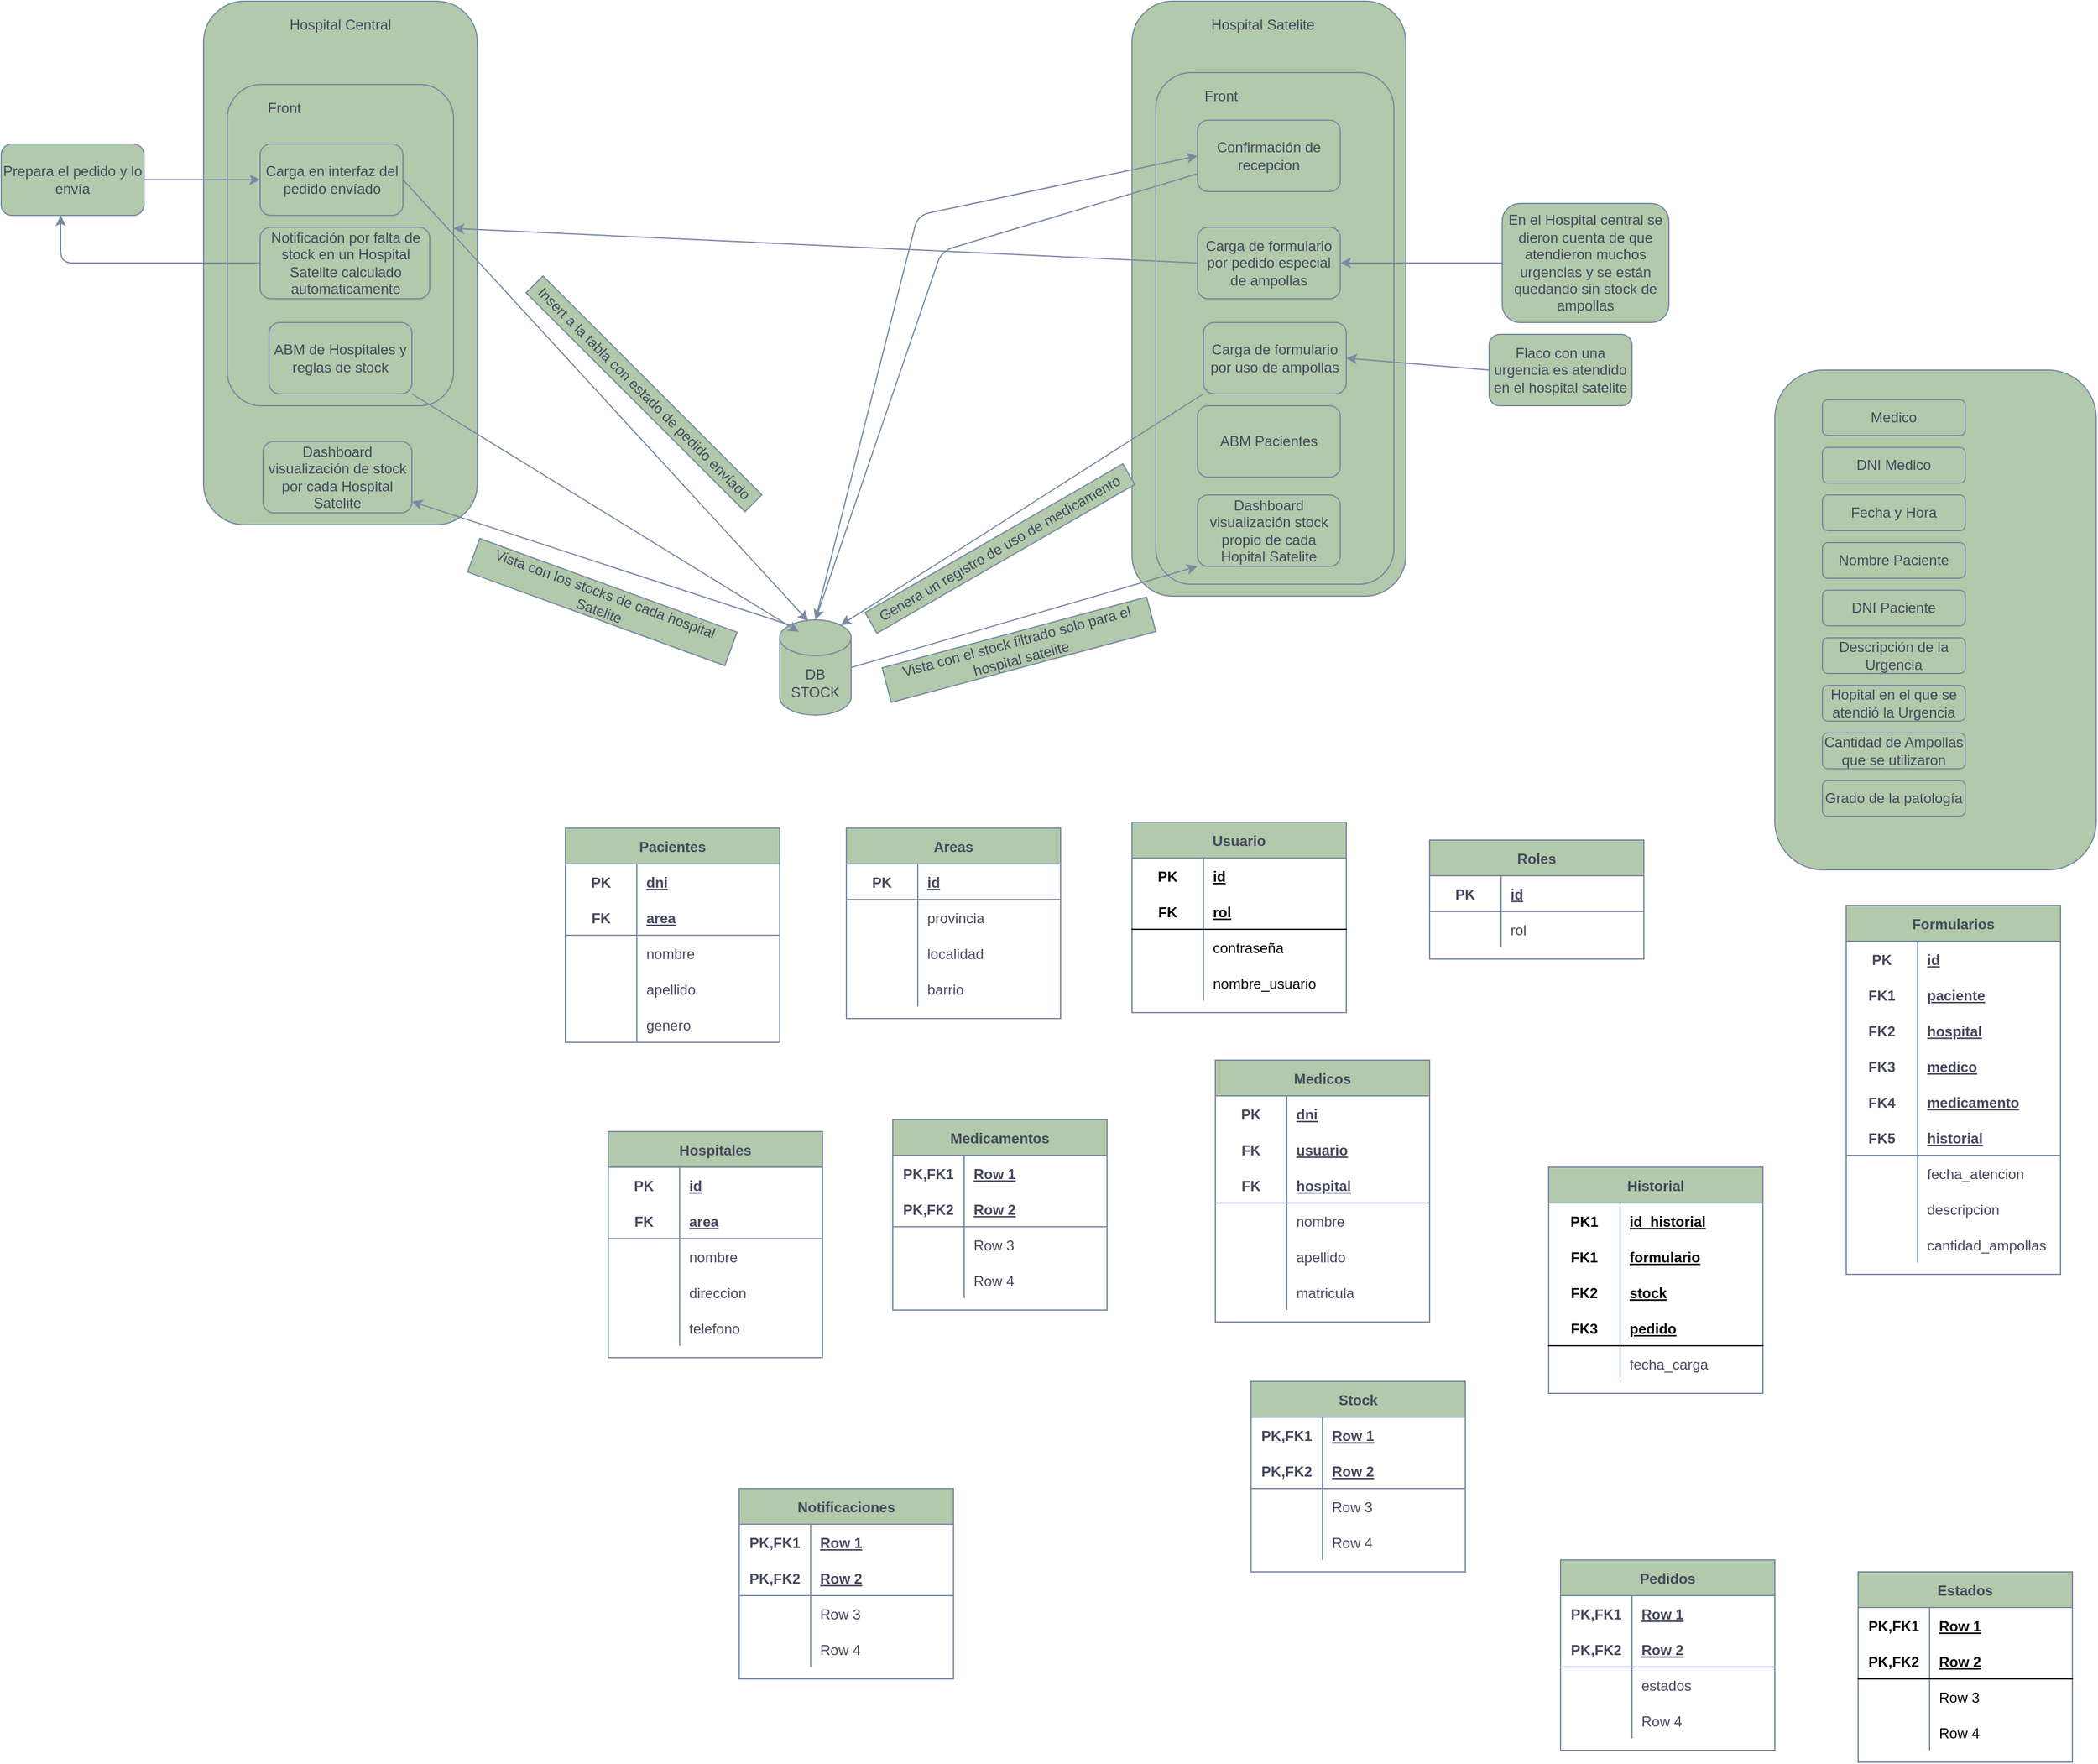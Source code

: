 <mxfile version="14.6.13" type="device" pages="3"><diagram id="cjYp7TQmoNj8j8mGC8-O" name="Diseño - Solución"><mxGraphModel dx="2150" dy="822" grid="1" gridSize="10" guides="1" tooltips="1" connect="1" arrows="1" fold="1" page="1" pageScale="1" pageWidth="827" pageHeight="1169" math="0" shadow="0"><root><mxCell id="0"/><mxCell id="1" parent="0"/><mxCell id="zQymm72v7vOguVoC8ggf-11" value="" style="rounded=1;whiteSpace=wrap;html=1;fillColor=#B2C9AB;strokeColor=#788AA3;fontColor=#46495D;" vertex="1" parent="1"><mxGeometry x="1330" y="350" width="270" height="420" as="geometry"/></mxCell><mxCell id="rQHsKkQ4vqg-6Eubf7QE-10" value="" style="rounded=1;whiteSpace=wrap;html=1;fillColor=#B2C9AB;strokeColor=#788AA3;fontColor=#46495D;" parent="1" vertex="1"><mxGeometry x="790" y="40" width="230" height="500" as="geometry"/></mxCell><mxCell id="rQHsKkQ4vqg-6Eubf7QE-28" value="" style="rounded=1;whiteSpace=wrap;html=1;fillColor=#B2C9AB;strokeColor=#788AA3;fontColor=#46495D;" parent="1" vertex="1"><mxGeometry x="810" y="100" width="200" height="430" as="geometry"/></mxCell><mxCell id="rQHsKkQ4vqg-6Eubf7QE-12" value="" style="rounded=1;whiteSpace=wrap;html=1;fillColor=#B2C9AB;strokeColor=#788AA3;fontColor=#46495D;" parent="1" vertex="1"><mxGeometry x="10" y="40" width="230" height="440" as="geometry"/></mxCell><mxCell id="rQHsKkQ4vqg-6Eubf7QE-27" value="" style="rounded=1;whiteSpace=wrap;html=1;fillColor=#B2C9AB;strokeColor=#788AA3;fontColor=#46495D;" parent="1" vertex="1"><mxGeometry x="30" y="110" width="190" height="270" as="geometry"/></mxCell><mxCell id="rQHsKkQ4vqg-6Eubf7QE-1" value="Flaco con una urgencia es atendido en el hospital satelite" style="rounded=1;whiteSpace=wrap;html=1;fillColor=#B2C9AB;strokeColor=#788AA3;fontColor=#46495D;" parent="1" vertex="1"><mxGeometry x="1090" y="320" width="120" height="60" as="geometry"/></mxCell><mxCell id="rQHsKkQ4vqg-6Eubf7QE-2" value="Carga de formulario por uso de ampollas" style="rounded=1;whiteSpace=wrap;html=1;fillColor=#B2C9AB;strokeColor=#788AA3;fontColor=#46495D;" parent="1" vertex="1"><mxGeometry x="850" y="310" width="120" height="60" as="geometry"/></mxCell><mxCell id="rQHsKkQ4vqg-6Eubf7QE-3" value="" style="endArrow=classic;html=1;exitX=0;exitY=0.5;exitDx=0;exitDy=0;entryX=1;entryY=0.5;entryDx=0;entryDy=0;strokeColor=#788AA3;fontColor=#46495D;" parent="1" source="rQHsKkQ4vqg-6Eubf7QE-1" target="rQHsKkQ4vqg-6Eubf7QE-2" edge="1"><mxGeometry width="50" height="50" relative="1" as="geometry"><mxPoint x="550" y="590" as="sourcePoint"/><mxPoint x="600" y="540" as="targetPoint"/></mxGeometry></mxCell><mxCell id="rQHsKkQ4vqg-6Eubf7QE-4" value="DB STOCK" style="shape=cylinder3;whiteSpace=wrap;html=1;boundedLbl=1;backgroundOutline=1;size=15;fillColor=#B2C9AB;strokeColor=#788AA3;fontColor=#46495D;" parent="1" vertex="1"><mxGeometry x="494" y="560" width="60" height="80" as="geometry"/></mxCell><mxCell id="rQHsKkQ4vqg-6Eubf7QE-5" value="" style="endArrow=classic;html=1;entryX=0.855;entryY=0;entryDx=0;entryDy=4.35;entryPerimeter=0;exitX=0;exitY=1;exitDx=0;exitDy=0;strokeColor=#788AA3;fontColor=#46495D;" parent="1" source="rQHsKkQ4vqg-6Eubf7QE-2" target="rQHsKkQ4vqg-6Eubf7QE-4" edge="1"><mxGeometry width="50" height="50" relative="1" as="geometry"><mxPoint x="580" y="460" as="sourcePoint"/><mxPoint x="580" y="380" as="targetPoint"/></mxGeometry></mxCell><mxCell id="rQHsKkQ4vqg-6Eubf7QE-6" value="Genera un registro de uso de medicamento" style="text;html=1;strokeColor=#788AA3;fillColor=#B2C9AB;align=center;verticalAlign=middle;whiteSpace=wrap;rounded=0;rotation=-30;fontColor=#46495D;" parent="1" vertex="1"><mxGeometry x="554" y="490" width="250" height="20" as="geometry"/></mxCell><mxCell id="rQHsKkQ4vqg-6Eubf7QE-7" value="Carga de formulario por pedido especial de ampollas" style="rounded=1;whiteSpace=wrap;html=1;fillColor=#B2C9AB;strokeColor=#788AA3;fontColor=#46495D;" parent="1" vertex="1"><mxGeometry x="845" y="230" width="120" height="60" as="geometry"/></mxCell><mxCell id="rQHsKkQ4vqg-6Eubf7QE-8" value="En el Hospital central se dieron cuenta de que atendieron muchos urgencias y se están quedando sin stock de ampollas" style="rounded=1;whiteSpace=wrap;html=1;fillColor=#B2C9AB;strokeColor=#788AA3;fontColor=#46495D;" parent="1" vertex="1"><mxGeometry x="1101" y="210" width="140" height="100" as="geometry"/></mxCell><mxCell id="rQHsKkQ4vqg-6Eubf7QE-9" value="" style="endArrow=classic;html=1;exitX=0;exitY=0.5;exitDx=0;exitDy=0;entryX=1;entryY=0.5;entryDx=0;entryDy=0;strokeColor=#788AA3;fontColor=#46495D;" parent="1" source="rQHsKkQ4vqg-6Eubf7QE-8" target="rQHsKkQ4vqg-6Eubf7QE-7" edge="1"><mxGeometry width="50" height="50" relative="1" as="geometry"><mxPoint x="530" y="340" as="sourcePoint"/><mxPoint x="580" y="290" as="targetPoint"/></mxGeometry></mxCell><mxCell id="rQHsKkQ4vqg-6Eubf7QE-11" value="Hospital Satelite" style="text;html=1;strokeColor=none;fillColor=none;align=center;verticalAlign=middle;whiteSpace=wrap;rounded=0;fontColor=#46495D;" parent="1" vertex="1"><mxGeometry x="830" y="50" width="140" height="20" as="geometry"/></mxCell><mxCell id="rQHsKkQ4vqg-6Eubf7QE-13" value="Hospital Central" style="text;html=1;strokeColor=none;fillColor=none;align=center;verticalAlign=middle;whiteSpace=wrap;rounded=0;fontColor=#46495D;" parent="1" vertex="1"><mxGeometry x="55" y="50" width="140" height="20" as="geometry"/></mxCell><mxCell id="rQHsKkQ4vqg-6Eubf7QE-14" value="" style="endArrow=classic;html=1;exitX=0;exitY=0.5;exitDx=0;exitDy=0;entryX=1;entryY=0.448;entryDx=0;entryDy=0;entryPerimeter=0;strokeColor=#788AA3;fontColor=#46495D;" parent="1" source="rQHsKkQ4vqg-6Eubf7QE-7" target="rQHsKkQ4vqg-6Eubf7QE-27" edge="1"><mxGeometry width="50" height="50" relative="1" as="geometry"><mxPoint x="510" y="335" as="sourcePoint"/><mxPoint x="310" y="320" as="targetPoint"/></mxGeometry></mxCell><mxCell id="rQHsKkQ4vqg-6Eubf7QE-16" value="Dashboard visualización de stock por cada Hospital Satelite" style="rounded=1;whiteSpace=wrap;html=1;fillColor=#B2C9AB;strokeColor=#788AA3;fontColor=#46495D;" parent="1" vertex="1"><mxGeometry x="60" y="410" width="125" height="60" as="geometry"/></mxCell><mxCell id="rQHsKkQ4vqg-6Eubf7QE-17" value="" style="endArrow=classic;html=1;exitX=0.145;exitY=0;exitDx=0;exitDy=4.35;exitPerimeter=0;strokeColor=#788AA3;fontColor=#46495D;" parent="1" source="rQHsKkQ4vqg-6Eubf7QE-4" target="rQHsKkQ4vqg-6Eubf7QE-16" edge="1"><mxGeometry width="50" height="50" relative="1" as="geometry"><mxPoint x="550" y="370" as="sourcePoint"/><mxPoint x="600" y="320" as="targetPoint"/></mxGeometry></mxCell><mxCell id="rQHsKkQ4vqg-6Eubf7QE-18" value="Carga en interfaz del pedido envíado" style="rounded=1;whiteSpace=wrap;html=1;fillColor=#B2C9AB;strokeColor=#788AA3;fontColor=#46495D;" parent="1" vertex="1"><mxGeometry x="57.5" y="160" width="120" height="60" as="geometry"/></mxCell><mxCell id="rQHsKkQ4vqg-6Eubf7QE-19" value="" style="endArrow=classic;html=1;exitX=1;exitY=0.5;exitDx=0;exitDy=0;entryX=0.4;entryY=0.013;entryDx=0;entryDy=0;entryPerimeter=0;strokeColor=#788AA3;fontColor=#46495D;" parent="1" source="rQHsKkQ4vqg-6Eubf7QE-18" target="rQHsKkQ4vqg-6Eubf7QE-4" edge="1"><mxGeometry width="50" height="50" relative="1" as="geometry"><mxPoint x="330" y="260" as="sourcePoint"/><mxPoint x="750" y="240" as="targetPoint"/></mxGeometry></mxCell><mxCell id="rQHsKkQ4vqg-6Eubf7QE-20" value="Confirmación de recepcion" style="rounded=1;whiteSpace=wrap;html=1;fillColor=#B2C9AB;strokeColor=#788AA3;fontColor=#46495D;" parent="1" vertex="1"><mxGeometry x="845" y="140" width="120" height="60" as="geometry"/></mxCell><mxCell id="rQHsKkQ4vqg-6Eubf7QE-24" value="" style="endArrow=classic;html=1;exitX=0.5;exitY=0;exitDx=0;exitDy=0;exitPerimeter=0;entryX=0;entryY=0.5;entryDx=0;entryDy=0;strokeColor=#788AA3;fontColor=#46495D;" parent="1" source="rQHsKkQ4vqg-6Eubf7QE-4" target="rQHsKkQ4vqg-6Eubf7QE-20" edge="1"><mxGeometry width="50" height="50" relative="1" as="geometry"><mxPoint x="550" y="310" as="sourcePoint"/><mxPoint x="600" y="260" as="targetPoint"/><Array as="points"><mxPoint x="610" y="220"/></Array></mxGeometry></mxCell><mxCell id="rQHsKkQ4vqg-6Eubf7QE-25" value="" style="endArrow=classic;html=1;exitX=0;exitY=0.75;exitDx=0;exitDy=0;entryX=0.5;entryY=0;entryDx=0;entryDy=0;entryPerimeter=0;strokeColor=#788AA3;fontColor=#46495D;" parent="1" source="rQHsKkQ4vqg-6Eubf7QE-20" target="rQHsKkQ4vqg-6Eubf7QE-4" edge="1"><mxGeometry width="50" height="50" relative="1" as="geometry"><mxPoint x="550" y="310" as="sourcePoint"/><mxPoint x="600" y="260" as="targetPoint"/><Array as="points"><mxPoint x="630" y="250"/></Array></mxGeometry></mxCell><mxCell id="rQHsKkQ4vqg-6Eubf7QE-26" value="&lt;span&gt;Notificación por falta de stock en un Hospital Satelite calculado automaticamente&lt;/span&gt;" style="rounded=1;whiteSpace=wrap;html=1;fillColor=#B2C9AB;strokeColor=#788AA3;fontColor=#46495D;" parent="1" vertex="1"><mxGeometry x="57.5" y="230" width="142.5" height="60" as="geometry"/></mxCell><mxCell id="rQHsKkQ4vqg-6Eubf7QE-29" value="Front" style="text;html=1;strokeColor=none;fillColor=none;align=center;verticalAlign=middle;whiteSpace=wrap;rounded=0;fontColor=#46495D;" parent="1" vertex="1"><mxGeometry x="57.5" y="120" width="40" height="20" as="geometry"/></mxCell><mxCell id="rQHsKkQ4vqg-6Eubf7QE-30" value="Front" style="text;html=1;strokeColor=none;fillColor=none;align=center;verticalAlign=middle;whiteSpace=wrap;rounded=0;fontColor=#46495D;" parent="1" vertex="1"><mxGeometry x="845" y="110" width="40" height="20" as="geometry"/></mxCell><mxCell id="rQHsKkQ4vqg-6Eubf7QE-31" value="Dashboard visualización stock propio de cada Hopital Satelite" style="rounded=1;whiteSpace=wrap;html=1;fillColor=#B2C9AB;strokeColor=#788AA3;fontColor=#46495D;" parent="1" vertex="1"><mxGeometry x="845" y="455" width="120" height="60" as="geometry"/></mxCell><mxCell id="rQHsKkQ4vqg-6Eubf7QE-32" value="" style="endArrow=classic;html=1;exitX=1;exitY=0.5;exitDx=0;exitDy=0;exitPerimeter=0;entryX=0;entryY=1;entryDx=0;entryDy=0;strokeColor=#788AA3;fontColor=#46495D;" parent="1" source="rQHsKkQ4vqg-6Eubf7QE-4" target="rQHsKkQ4vqg-6Eubf7QE-31" edge="1"><mxGeometry width="50" height="50" relative="1" as="geometry"><mxPoint x="550" y="260" as="sourcePoint"/><mxPoint x="600" y="210" as="targetPoint"/></mxGeometry></mxCell><mxCell id="rQHsKkQ4vqg-6Eubf7QE-33" value="Prepara el pedido y lo envía" style="rounded=1;whiteSpace=wrap;html=1;fillColor=#B2C9AB;strokeColor=#788AA3;fontColor=#46495D;" parent="1" vertex="1"><mxGeometry x="-160" y="160" width="120" height="60" as="geometry"/></mxCell><mxCell id="rQHsKkQ4vqg-6Eubf7QE-34" value="" style="endArrow=classic;html=1;exitX=1;exitY=0.5;exitDx=0;exitDy=0;strokeColor=#788AA3;fontColor=#46495D;" parent="1" source="rQHsKkQ4vqg-6Eubf7QE-33" target="rQHsKkQ4vqg-6Eubf7QE-18" edge="1"><mxGeometry width="50" height="50" relative="1" as="geometry"><mxPoint x="530" y="250" as="sourcePoint"/><mxPoint x="580" y="200" as="targetPoint"/></mxGeometry></mxCell><mxCell id="rQHsKkQ4vqg-6Eubf7QE-35" value="Vista con los stocks de cada hospital Satelite" style="text;html=1;strokeColor=#788AA3;fillColor=#B2C9AB;align=center;verticalAlign=middle;whiteSpace=wrap;rounded=0;rotation=20;fontColor=#46495D;" parent="1" vertex="1"><mxGeometry x="230" y="530" width="230" height="30" as="geometry"/></mxCell><mxCell id="rQHsKkQ4vqg-6Eubf7QE-36" value="Vista con el stock filtrado solo para el hospital satelite" style="text;html=1;strokeColor=#788AA3;fillColor=#B2C9AB;align=center;verticalAlign=middle;whiteSpace=wrap;rounded=0;rotation=-15;fontColor=#46495D;" parent="1" vertex="1"><mxGeometry x="580" y="570" width="230" height="30" as="geometry"/></mxCell><mxCell id="rQHsKkQ4vqg-6Eubf7QE-37" value="Insert a la tabla con estado de pedido envíado" style="text;html=1;strokeColor=#788AA3;fillColor=#B2C9AB;align=center;verticalAlign=middle;whiteSpace=wrap;rounded=0;rotation=45;fontColor=#46495D;" parent="1" vertex="1"><mxGeometry x="250" y="360" width="260" height="20" as="geometry"/></mxCell><mxCell id="rQHsKkQ4vqg-6Eubf7QE-38" value="" style="endArrow=classic;html=1;exitX=0;exitY=0.5;exitDx=0;exitDy=0;entryX=0.417;entryY=1;entryDx=0;entryDy=0;entryPerimeter=0;strokeColor=#788AA3;fontColor=#46495D;" parent="1" source="rQHsKkQ4vqg-6Eubf7QE-26" target="rQHsKkQ4vqg-6Eubf7QE-33" edge="1"><mxGeometry width="50" height="50" relative="1" as="geometry"><mxPoint x="530" y="320" as="sourcePoint"/><mxPoint x="580" y="270" as="targetPoint"/><Array as="points"><mxPoint x="-110" y="260"/></Array></mxGeometry></mxCell><mxCell id="rQHsKkQ4vqg-6Eubf7QE-39" value="ABM de Hospitales y reglas de stock" style="rounded=1;whiteSpace=wrap;html=1;fillColor=#B2C9AB;strokeColor=#788AA3;fontColor=#46495D;" parent="1" vertex="1"><mxGeometry x="65" y="310" width="120" height="60" as="geometry"/></mxCell><mxCell id="rQHsKkQ4vqg-6Eubf7QE-40" value="" style="endArrow=classic;html=1;exitX=1;exitY=1;exitDx=0;exitDy=0;strokeColor=#788AA3;fontColor=#46495D;" parent="1" source="rQHsKkQ4vqg-6Eubf7QE-39" edge="1"><mxGeometry width="50" height="50" relative="1" as="geometry"><mxPoint x="530" y="320" as="sourcePoint"/><mxPoint x="510" y="570" as="targetPoint"/></mxGeometry></mxCell><mxCell id="zQymm72v7vOguVoC8ggf-1" value="Medico" style="rounded=1;whiteSpace=wrap;html=1;fillColor=#B2C9AB;strokeColor=#788AA3;fontColor=#46495D;" vertex="1" parent="1"><mxGeometry x="1370" y="375" width="120" height="30" as="geometry"/></mxCell><mxCell id="zQymm72v7vOguVoC8ggf-2" value="Fecha y Hora" style="rounded=1;whiteSpace=wrap;html=1;fillColor=#B2C9AB;strokeColor=#788AA3;fontColor=#46495D;" vertex="1" parent="1"><mxGeometry x="1370" y="455" width="120" height="30" as="geometry"/></mxCell><mxCell id="zQymm72v7vOguVoC8ggf-3" value="Nombre Paciente" style="rounded=1;whiteSpace=wrap;html=1;fillColor=#B2C9AB;strokeColor=#788AA3;fontColor=#46495D;" vertex="1" parent="1"><mxGeometry x="1370" y="495" width="120" height="30" as="geometry"/></mxCell><mxCell id="zQymm72v7vOguVoC8ggf-4" value="DNI Paciente" style="rounded=1;whiteSpace=wrap;html=1;fillColor=#B2C9AB;strokeColor=#788AA3;fontColor=#46495D;" vertex="1" parent="1"><mxGeometry x="1370" y="535" width="120" height="30" as="geometry"/></mxCell><mxCell id="zQymm72v7vOguVoC8ggf-5" value="DNI Medico" style="rounded=1;whiteSpace=wrap;html=1;fillColor=#B2C9AB;strokeColor=#788AA3;fontColor=#46495D;" vertex="1" parent="1"><mxGeometry x="1370" y="415" width="120" height="30" as="geometry"/></mxCell><mxCell id="zQymm72v7vOguVoC8ggf-6" value="Descripción de la Urgencia" style="rounded=1;whiteSpace=wrap;html=1;fillColor=#B2C9AB;strokeColor=#788AA3;fontColor=#46495D;" vertex="1" parent="1"><mxGeometry x="1370" y="575" width="120" height="30" as="geometry"/></mxCell><mxCell id="zQymm72v7vOguVoC8ggf-7" value="Hopital en el que se atendió la Urgencia" style="rounded=1;whiteSpace=wrap;html=1;fillColor=#B2C9AB;strokeColor=#788AA3;fontColor=#46495D;" vertex="1" parent="1"><mxGeometry x="1370" y="615" width="120" height="30" as="geometry"/></mxCell><mxCell id="zQymm72v7vOguVoC8ggf-8" value="Cantidad de Ampollas que se utilizaron" style="rounded=1;whiteSpace=wrap;html=1;fillColor=#B2C9AB;strokeColor=#788AA3;fontColor=#46495D;" vertex="1" parent="1"><mxGeometry x="1370" y="655" width="120" height="30" as="geometry"/></mxCell><mxCell id="zQymm72v7vOguVoC8ggf-9" value="Grado de la patología" style="rounded=1;whiteSpace=wrap;html=1;fillColor=#B2C9AB;strokeColor=#788AA3;fontColor=#46495D;" vertex="1" parent="1"><mxGeometry x="1370" y="695" width="120" height="30" as="geometry"/></mxCell><mxCell id="RGNtD5uS7TfdAZI0DOrL-2" value="Hospitales" style="shape=table;startSize=30;container=1;collapsible=1;childLayout=tableLayout;fixedRows=1;rowLines=0;fontStyle=1;align=center;resizeLast=1;fillColor=#B2C9AB;strokeColor=#788AA3;fontColor=#46495D;" vertex="1" parent="1"><mxGeometry x="350" y="990" width="180" height="190" as="geometry"/></mxCell><mxCell id="RGNtD5uS7TfdAZI0DOrL-3" value="" style="shape=partialRectangle;collapsible=0;dropTarget=0;pointerEvents=0;fillColor=none;top=0;left=0;bottom=0;right=0;points=[[0,0.5],[1,0.5]];portConstraint=eastwest;strokeColor=#788AA3;fontColor=#46495D;" vertex="1" parent="RGNtD5uS7TfdAZI0DOrL-2"><mxGeometry y="30" width="180" height="30" as="geometry"/></mxCell><mxCell id="RGNtD5uS7TfdAZI0DOrL-4" value="PK" style="shape=partialRectangle;connectable=0;fillColor=none;top=0;left=0;bottom=0;right=0;fontStyle=1;overflow=hidden;strokeColor=#788AA3;fontColor=#46495D;" vertex="1" parent="RGNtD5uS7TfdAZI0DOrL-3"><mxGeometry width="60" height="30" as="geometry"/></mxCell><mxCell id="RGNtD5uS7TfdAZI0DOrL-5" value="id" style="shape=partialRectangle;connectable=0;fillColor=none;top=0;left=0;bottom=0;right=0;align=left;spacingLeft=6;fontStyle=5;overflow=hidden;strokeColor=#788AA3;fontColor=#46495D;" vertex="1" parent="RGNtD5uS7TfdAZI0DOrL-3"><mxGeometry x="60" width="120" height="30" as="geometry"/></mxCell><mxCell id="RGNtD5uS7TfdAZI0DOrL-6" value="" style="shape=partialRectangle;collapsible=0;dropTarget=0;pointerEvents=0;fillColor=none;top=0;left=0;bottom=1;right=0;points=[[0,0.5],[1,0.5]];portConstraint=eastwest;strokeColor=#788AA3;fontColor=#46495D;" vertex="1" parent="RGNtD5uS7TfdAZI0DOrL-2"><mxGeometry y="60" width="180" height="30" as="geometry"/></mxCell><mxCell id="RGNtD5uS7TfdAZI0DOrL-7" value="FK" style="shape=partialRectangle;connectable=0;fillColor=none;top=0;left=0;bottom=0;right=0;fontStyle=1;overflow=hidden;strokeColor=#788AA3;fontColor=#46495D;" vertex="1" parent="RGNtD5uS7TfdAZI0DOrL-6"><mxGeometry width="60" height="30" as="geometry"/></mxCell><mxCell id="RGNtD5uS7TfdAZI0DOrL-8" value="area" style="shape=partialRectangle;connectable=0;fillColor=none;top=0;left=0;bottom=0;right=0;align=left;spacingLeft=6;fontStyle=5;overflow=hidden;strokeColor=#788AA3;fontColor=#46495D;" vertex="1" parent="RGNtD5uS7TfdAZI0DOrL-6"><mxGeometry x="60" width="120" height="30" as="geometry"/></mxCell><mxCell id="RGNtD5uS7TfdAZI0DOrL-9" value="" style="shape=partialRectangle;collapsible=0;dropTarget=0;pointerEvents=0;fillColor=none;top=0;left=0;bottom=0;right=0;points=[[0,0.5],[1,0.5]];portConstraint=eastwest;strokeColor=#788AA3;fontColor=#46495D;" vertex="1" parent="RGNtD5uS7TfdAZI0DOrL-2"><mxGeometry y="90" width="180" height="30" as="geometry"/></mxCell><mxCell id="RGNtD5uS7TfdAZI0DOrL-10" value="" style="shape=partialRectangle;connectable=0;fillColor=none;top=0;left=0;bottom=0;right=0;editable=1;overflow=hidden;strokeColor=#788AA3;fontColor=#46495D;" vertex="1" parent="RGNtD5uS7TfdAZI0DOrL-9"><mxGeometry width="60" height="30" as="geometry"/></mxCell><mxCell id="RGNtD5uS7TfdAZI0DOrL-11" value="nombre" style="shape=partialRectangle;connectable=0;fillColor=none;top=0;left=0;bottom=0;right=0;align=left;spacingLeft=6;overflow=hidden;strokeColor=#788AA3;fontColor=#46495D;" vertex="1" parent="RGNtD5uS7TfdAZI0DOrL-9"><mxGeometry x="60" width="120" height="30" as="geometry"/></mxCell><mxCell id="RGNtD5uS7TfdAZI0DOrL-12" value="" style="shape=partialRectangle;collapsible=0;dropTarget=0;pointerEvents=0;fillColor=none;top=0;left=0;bottom=0;right=0;points=[[0,0.5],[1,0.5]];portConstraint=eastwest;strokeColor=#788AA3;fontColor=#46495D;" vertex="1" parent="RGNtD5uS7TfdAZI0DOrL-2"><mxGeometry y="120" width="180" height="30" as="geometry"/></mxCell><mxCell id="RGNtD5uS7TfdAZI0DOrL-13" value="" style="shape=partialRectangle;connectable=0;fillColor=none;top=0;left=0;bottom=0;right=0;editable=1;overflow=hidden;strokeColor=#788AA3;fontColor=#46495D;" vertex="1" parent="RGNtD5uS7TfdAZI0DOrL-12"><mxGeometry width="60" height="30" as="geometry"/></mxCell><mxCell id="RGNtD5uS7TfdAZI0DOrL-14" value="direccion" style="shape=partialRectangle;connectable=0;fillColor=none;top=0;left=0;bottom=0;right=0;align=left;spacingLeft=6;overflow=hidden;strokeColor=#788AA3;fontColor=#46495D;" vertex="1" parent="RGNtD5uS7TfdAZI0DOrL-12"><mxGeometry x="60" width="120" height="30" as="geometry"/></mxCell><mxCell id="zQymm72v7vOguVoC8ggf-30" value="" style="shape=partialRectangle;collapsible=0;dropTarget=0;pointerEvents=0;fillColor=none;top=0;left=0;bottom=0;right=0;points=[[0,0.5],[1,0.5]];portConstraint=eastwest;strokeColor=#788AA3;fontColor=#46495D;" vertex="1" parent="RGNtD5uS7TfdAZI0DOrL-2"><mxGeometry y="150" width="180" height="30" as="geometry"/></mxCell><mxCell id="zQymm72v7vOguVoC8ggf-31" value="" style="shape=partialRectangle;connectable=0;fillColor=none;top=0;left=0;bottom=0;right=0;editable=1;overflow=hidden;strokeColor=#788AA3;fontColor=#46495D;" vertex="1" parent="zQymm72v7vOguVoC8ggf-30"><mxGeometry width="60" height="30" as="geometry"/></mxCell><mxCell id="zQymm72v7vOguVoC8ggf-32" value="telefono" style="shape=partialRectangle;connectable=0;fillColor=none;top=0;left=0;bottom=0;right=0;align=left;spacingLeft=6;overflow=hidden;strokeColor=#788AA3;fontColor=#46495D;" vertex="1" parent="zQymm72v7vOguVoC8ggf-30"><mxGeometry x="60" width="120" height="30" as="geometry"/></mxCell><mxCell id="RGNtD5uS7TfdAZI0DOrL-15" value="Pacientes" style="shape=table;startSize=30;container=1;collapsible=1;childLayout=tableLayout;fixedRows=1;rowLines=0;fontStyle=1;align=center;resizeLast=1;fillColor=#B2C9AB;strokeColor=#788AA3;fontColor=#46495D;" vertex="1" parent="1"><mxGeometry x="314" y="735" width="180" height="180" as="geometry"/></mxCell><mxCell id="RGNtD5uS7TfdAZI0DOrL-16" value="" style="shape=partialRectangle;collapsible=0;dropTarget=0;pointerEvents=0;fillColor=none;top=0;left=0;bottom=0;right=0;points=[[0,0.5],[1,0.5]];portConstraint=eastwest;strokeColor=#788AA3;fontColor=#46495D;" vertex="1" parent="RGNtD5uS7TfdAZI0DOrL-15"><mxGeometry y="30" width="180" height="30" as="geometry"/></mxCell><mxCell id="RGNtD5uS7TfdAZI0DOrL-17" value="PK" style="shape=partialRectangle;connectable=0;fillColor=none;top=0;left=0;bottom=0;right=0;fontStyle=1;overflow=hidden;strokeColor=#788AA3;fontColor=#46495D;" vertex="1" parent="RGNtD5uS7TfdAZI0DOrL-16"><mxGeometry width="60" height="30" as="geometry"/></mxCell><mxCell id="RGNtD5uS7TfdAZI0DOrL-18" value="dni" style="shape=partialRectangle;connectable=0;fillColor=none;top=0;left=0;bottom=0;right=0;align=left;spacingLeft=6;fontStyle=5;overflow=hidden;strokeColor=#788AA3;fontColor=#46495D;" vertex="1" parent="RGNtD5uS7TfdAZI0DOrL-16"><mxGeometry x="60" width="120" height="30" as="geometry"/></mxCell><mxCell id="RGNtD5uS7TfdAZI0DOrL-19" value="" style="shape=partialRectangle;collapsible=0;dropTarget=0;pointerEvents=0;fillColor=none;top=0;left=0;bottom=1;right=0;points=[[0,0.5],[1,0.5]];portConstraint=eastwest;strokeColor=#788AA3;fontColor=#46495D;" vertex="1" parent="RGNtD5uS7TfdAZI0DOrL-15"><mxGeometry y="60" width="180" height="30" as="geometry"/></mxCell><mxCell id="RGNtD5uS7TfdAZI0DOrL-20" value="FK" style="shape=partialRectangle;connectable=0;fillColor=none;top=0;left=0;bottom=0;right=0;fontStyle=1;overflow=hidden;strokeColor=#788AA3;fontColor=#46495D;" vertex="1" parent="RGNtD5uS7TfdAZI0DOrL-19"><mxGeometry width="60" height="30" as="geometry"/></mxCell><mxCell id="RGNtD5uS7TfdAZI0DOrL-21" value="area" style="shape=partialRectangle;connectable=0;fillColor=none;top=0;left=0;bottom=0;right=0;align=left;spacingLeft=6;fontStyle=5;overflow=hidden;strokeColor=#788AA3;fontColor=#46495D;" vertex="1" parent="RGNtD5uS7TfdAZI0DOrL-19"><mxGeometry x="60" width="120" height="30" as="geometry"/></mxCell><mxCell id="zQymm72v7vOguVoC8ggf-37" value="" style="shape=partialRectangle;collapsible=0;dropTarget=0;pointerEvents=0;fillColor=none;top=0;left=0;bottom=0;right=0;points=[[0,0.5],[1,0.5]];portConstraint=eastwest;strokeColor=#788AA3;fontColor=#46495D;" vertex="1" parent="RGNtD5uS7TfdAZI0DOrL-15"><mxGeometry y="90" width="180" height="30" as="geometry"/></mxCell><mxCell id="zQymm72v7vOguVoC8ggf-38" value="" style="shape=partialRectangle;connectable=0;fillColor=none;top=0;left=0;bottom=0;right=0;editable=1;overflow=hidden;strokeColor=#788AA3;fontColor=#46495D;" vertex="1" parent="zQymm72v7vOguVoC8ggf-37"><mxGeometry width="60" height="30" as="geometry"/></mxCell><mxCell id="zQymm72v7vOguVoC8ggf-39" value="nombre" style="shape=partialRectangle;connectable=0;fillColor=none;top=0;left=0;bottom=0;right=0;align=left;spacingLeft=6;overflow=hidden;strokeColor=#788AA3;fontColor=#46495D;" vertex="1" parent="zQymm72v7vOguVoC8ggf-37"><mxGeometry x="60" width="120" height="30" as="geometry"/></mxCell><mxCell id="zQymm72v7vOguVoC8ggf-40" value="" style="shape=partialRectangle;collapsible=0;dropTarget=0;pointerEvents=0;fillColor=none;top=0;left=0;bottom=0;right=0;points=[[0,0.5],[1,0.5]];portConstraint=eastwest;strokeColor=#788AA3;fontColor=#46495D;" vertex="1" parent="RGNtD5uS7TfdAZI0DOrL-15"><mxGeometry y="120" width="180" height="30" as="geometry"/></mxCell><mxCell id="zQymm72v7vOguVoC8ggf-41" value="" style="shape=partialRectangle;connectable=0;fillColor=none;top=0;left=0;bottom=0;right=0;editable=1;overflow=hidden;strokeColor=#788AA3;fontColor=#46495D;" vertex="1" parent="zQymm72v7vOguVoC8ggf-40"><mxGeometry width="60" height="30" as="geometry"/></mxCell><mxCell id="zQymm72v7vOguVoC8ggf-42" value="apellido" style="shape=partialRectangle;connectable=0;fillColor=none;top=0;left=0;bottom=0;right=0;align=left;spacingLeft=6;overflow=hidden;strokeColor=#788AA3;fontColor=#46495D;" vertex="1" parent="zQymm72v7vOguVoC8ggf-40"><mxGeometry x="60" width="120" height="30" as="geometry"/></mxCell><mxCell id="zQymm72v7vOguVoC8ggf-43" value="" style="shape=partialRectangle;collapsible=0;dropTarget=0;pointerEvents=0;fillColor=none;top=0;left=0;bottom=0;right=0;points=[[0,0.5],[1,0.5]];portConstraint=eastwest;strokeColor=#788AA3;fontColor=#46495D;" vertex="1" parent="RGNtD5uS7TfdAZI0DOrL-15"><mxGeometry y="150" width="180" height="30" as="geometry"/></mxCell><mxCell id="zQymm72v7vOguVoC8ggf-44" value="" style="shape=partialRectangle;connectable=0;fillColor=none;top=0;left=0;bottom=0;right=0;editable=1;overflow=hidden;strokeColor=#788AA3;fontColor=#46495D;" vertex="1" parent="zQymm72v7vOguVoC8ggf-43"><mxGeometry width="60" height="30" as="geometry"/></mxCell><mxCell id="zQymm72v7vOguVoC8ggf-45" value="genero" style="shape=partialRectangle;connectable=0;fillColor=none;top=0;left=0;bottom=0;right=0;align=left;spacingLeft=6;overflow=hidden;strokeColor=#788AA3;fontColor=#46495D;" vertex="1" parent="zQymm72v7vOguVoC8ggf-43"><mxGeometry x="60" width="120" height="30" as="geometry"/></mxCell><mxCell id="RGNtD5uS7TfdAZI0DOrL-28" value="Areas" style="shape=table;startSize=30;container=1;collapsible=1;childLayout=tableLayout;fixedRows=1;rowLines=0;fontStyle=1;align=center;resizeLast=1;fillColor=#B2C9AB;strokeColor=#788AA3;fontColor=#46495D;" vertex="1" parent="1"><mxGeometry x="550" y="735" width="180" height="160" as="geometry"/></mxCell><mxCell id="RGNtD5uS7TfdAZI0DOrL-29" value="" style="shape=partialRectangle;collapsible=0;dropTarget=0;pointerEvents=0;fillColor=none;top=0;left=0;bottom=1;right=0;points=[[0,0.5],[1,0.5]];portConstraint=eastwest;strokeColor=#788AA3;fontColor=#46495D;" vertex="1" parent="RGNtD5uS7TfdAZI0DOrL-28"><mxGeometry y="30" width="180" height="30" as="geometry"/></mxCell><mxCell id="RGNtD5uS7TfdAZI0DOrL-30" value="PK" style="shape=partialRectangle;connectable=0;fillColor=none;top=0;left=0;bottom=0;right=0;fontStyle=1;overflow=hidden;strokeColor=#788AA3;fontColor=#46495D;" vertex="1" parent="RGNtD5uS7TfdAZI0DOrL-29"><mxGeometry width="60" height="30" as="geometry"/></mxCell><mxCell id="RGNtD5uS7TfdAZI0DOrL-31" value="id" style="shape=partialRectangle;connectable=0;fillColor=none;top=0;left=0;bottom=0;right=0;align=left;spacingLeft=6;fontStyle=5;overflow=hidden;strokeColor=#788AA3;fontColor=#46495D;" vertex="1" parent="RGNtD5uS7TfdAZI0DOrL-29"><mxGeometry x="60" width="120" height="30" as="geometry"/></mxCell><mxCell id="zQymm72v7vOguVoC8ggf-154" value="" style="shape=partialRectangle;collapsible=0;dropTarget=0;pointerEvents=0;fillColor=none;top=0;left=0;bottom=0;right=0;points=[[0,0.5],[1,0.5]];portConstraint=eastwest;strokeColor=#788AA3;fontColor=#46495D;" vertex="1" parent="RGNtD5uS7TfdAZI0DOrL-28"><mxGeometry y="60" width="180" height="30" as="geometry"/></mxCell><mxCell id="zQymm72v7vOguVoC8ggf-155" value="" style="shape=partialRectangle;connectable=0;fillColor=none;top=0;left=0;bottom=0;right=0;editable=1;overflow=hidden;strokeColor=#788AA3;fontColor=#46495D;" vertex="1" parent="zQymm72v7vOguVoC8ggf-154"><mxGeometry width="60" height="30" as="geometry"/></mxCell><mxCell id="zQymm72v7vOguVoC8ggf-156" value="provincia" style="shape=partialRectangle;connectable=0;fillColor=none;top=0;left=0;bottom=0;right=0;align=left;spacingLeft=6;overflow=hidden;strokeColor=#788AA3;fontColor=#46495D;" vertex="1" parent="zQymm72v7vOguVoC8ggf-154"><mxGeometry x="60" width="120" height="30" as="geometry"/></mxCell><mxCell id="zQymm72v7vOguVoC8ggf-157" value="" style="shape=partialRectangle;collapsible=0;dropTarget=0;pointerEvents=0;fillColor=none;top=0;left=0;bottom=0;right=0;points=[[0,0.5],[1,0.5]];portConstraint=eastwest;strokeColor=#788AA3;fontColor=#46495D;" vertex="1" parent="RGNtD5uS7TfdAZI0DOrL-28"><mxGeometry y="90" width="180" height="30" as="geometry"/></mxCell><mxCell id="zQymm72v7vOguVoC8ggf-158" value="" style="shape=partialRectangle;connectable=0;fillColor=none;top=0;left=0;bottom=0;right=0;editable=1;overflow=hidden;strokeColor=#788AA3;fontColor=#46495D;" vertex="1" parent="zQymm72v7vOguVoC8ggf-157"><mxGeometry width="60" height="30" as="geometry"/></mxCell><mxCell id="zQymm72v7vOguVoC8ggf-159" value="localidad" style="shape=partialRectangle;connectable=0;fillColor=none;top=0;left=0;bottom=0;right=0;align=left;spacingLeft=6;overflow=hidden;strokeColor=#788AA3;fontColor=#46495D;" vertex="1" parent="zQymm72v7vOguVoC8ggf-157"><mxGeometry x="60" width="120" height="30" as="geometry"/></mxCell><mxCell id="zQymm72v7vOguVoC8ggf-160" value="" style="shape=partialRectangle;collapsible=0;dropTarget=0;pointerEvents=0;fillColor=none;top=0;left=0;bottom=0;right=0;points=[[0,0.5],[1,0.5]];portConstraint=eastwest;strokeColor=#788AA3;fontColor=#46495D;" vertex="1" parent="RGNtD5uS7TfdAZI0DOrL-28"><mxGeometry y="120" width="180" height="30" as="geometry"/></mxCell><mxCell id="zQymm72v7vOguVoC8ggf-161" value="" style="shape=partialRectangle;connectable=0;fillColor=none;top=0;left=0;bottom=0;right=0;editable=1;overflow=hidden;strokeColor=#788AA3;fontColor=#46495D;" vertex="1" parent="zQymm72v7vOguVoC8ggf-160"><mxGeometry width="60" height="30" as="geometry"/></mxCell><mxCell id="zQymm72v7vOguVoC8ggf-162" value="barrio" style="shape=partialRectangle;connectable=0;fillColor=none;top=0;left=0;bottom=0;right=0;align=left;spacingLeft=6;overflow=hidden;strokeColor=#788AA3;fontColor=#46495D;" vertex="1" parent="zQymm72v7vOguVoC8ggf-160"><mxGeometry x="60" width="120" height="30" as="geometry"/></mxCell><mxCell id="RGNtD5uS7TfdAZI0DOrL-41" value="Pedidos" style="shape=table;startSize=30;container=1;collapsible=1;childLayout=tableLayout;fixedRows=1;rowLines=0;fontStyle=1;align=center;resizeLast=1;fillColor=#B2C9AB;strokeColor=#788AA3;fontColor=#46495D;" vertex="1" parent="1"><mxGeometry x="1150" y="1350" width="180" height="160" as="geometry"/></mxCell><mxCell id="RGNtD5uS7TfdAZI0DOrL-42" value="" style="shape=partialRectangle;collapsible=0;dropTarget=0;pointerEvents=0;fillColor=none;top=0;left=0;bottom=0;right=0;points=[[0,0.5],[1,0.5]];portConstraint=eastwest;strokeColor=#788AA3;fontColor=#46495D;" vertex="1" parent="RGNtD5uS7TfdAZI0DOrL-41"><mxGeometry y="30" width="180" height="30" as="geometry"/></mxCell><mxCell id="RGNtD5uS7TfdAZI0DOrL-43" value="PK,FK1" style="shape=partialRectangle;connectable=0;fillColor=none;top=0;left=0;bottom=0;right=0;fontStyle=1;overflow=hidden;strokeColor=#788AA3;fontColor=#46495D;" vertex="1" parent="RGNtD5uS7TfdAZI0DOrL-42"><mxGeometry width="60" height="30" as="geometry"/></mxCell><mxCell id="RGNtD5uS7TfdAZI0DOrL-44" value="Row 1" style="shape=partialRectangle;connectable=0;fillColor=none;top=0;left=0;bottom=0;right=0;align=left;spacingLeft=6;fontStyle=5;overflow=hidden;strokeColor=#788AA3;fontColor=#46495D;" vertex="1" parent="RGNtD5uS7TfdAZI0DOrL-42"><mxGeometry x="60" width="120" height="30" as="geometry"/></mxCell><mxCell id="RGNtD5uS7TfdAZI0DOrL-45" value="" style="shape=partialRectangle;collapsible=0;dropTarget=0;pointerEvents=0;fillColor=none;top=0;left=0;bottom=1;right=0;points=[[0,0.5],[1,0.5]];portConstraint=eastwest;strokeColor=#788AA3;fontColor=#46495D;" vertex="1" parent="RGNtD5uS7TfdAZI0DOrL-41"><mxGeometry y="60" width="180" height="30" as="geometry"/></mxCell><mxCell id="RGNtD5uS7TfdAZI0DOrL-46" value="PK,FK2" style="shape=partialRectangle;connectable=0;fillColor=none;top=0;left=0;bottom=0;right=0;fontStyle=1;overflow=hidden;strokeColor=#788AA3;fontColor=#46495D;" vertex="1" parent="RGNtD5uS7TfdAZI0DOrL-45"><mxGeometry width="60" height="30" as="geometry"/></mxCell><mxCell id="RGNtD5uS7TfdAZI0DOrL-47" value="Row 2" style="shape=partialRectangle;connectable=0;fillColor=none;top=0;left=0;bottom=0;right=0;align=left;spacingLeft=6;fontStyle=5;overflow=hidden;strokeColor=#788AA3;fontColor=#46495D;" vertex="1" parent="RGNtD5uS7TfdAZI0DOrL-45"><mxGeometry x="60" width="120" height="30" as="geometry"/></mxCell><mxCell id="RGNtD5uS7TfdAZI0DOrL-48" value="" style="shape=partialRectangle;collapsible=0;dropTarget=0;pointerEvents=0;fillColor=none;top=0;left=0;bottom=0;right=0;points=[[0,0.5],[1,0.5]];portConstraint=eastwest;strokeColor=#788AA3;fontColor=#46495D;" vertex="1" parent="RGNtD5uS7TfdAZI0DOrL-41"><mxGeometry y="90" width="180" height="30" as="geometry"/></mxCell><mxCell id="RGNtD5uS7TfdAZI0DOrL-49" value="" style="shape=partialRectangle;connectable=0;fillColor=none;top=0;left=0;bottom=0;right=0;editable=1;overflow=hidden;strokeColor=#788AA3;fontColor=#46495D;" vertex="1" parent="RGNtD5uS7TfdAZI0DOrL-48"><mxGeometry width="60" height="30" as="geometry"/></mxCell><mxCell id="RGNtD5uS7TfdAZI0DOrL-50" value="estados" style="shape=partialRectangle;connectable=0;fillColor=none;top=0;left=0;bottom=0;right=0;align=left;spacingLeft=6;overflow=hidden;strokeColor=#788AA3;fontColor=#46495D;" vertex="1" parent="RGNtD5uS7TfdAZI0DOrL-48"><mxGeometry x="60" width="120" height="30" as="geometry"/></mxCell><mxCell id="RGNtD5uS7TfdAZI0DOrL-51" value="" style="shape=partialRectangle;collapsible=0;dropTarget=0;pointerEvents=0;fillColor=none;top=0;left=0;bottom=0;right=0;points=[[0,0.5],[1,0.5]];portConstraint=eastwest;strokeColor=#788AA3;fontColor=#46495D;" vertex="1" parent="RGNtD5uS7TfdAZI0DOrL-41"><mxGeometry y="120" width="180" height="30" as="geometry"/></mxCell><mxCell id="RGNtD5uS7TfdAZI0DOrL-52" value="" style="shape=partialRectangle;connectable=0;fillColor=none;top=0;left=0;bottom=0;right=0;editable=1;overflow=hidden;strokeColor=#788AA3;fontColor=#46495D;" vertex="1" parent="RGNtD5uS7TfdAZI0DOrL-51"><mxGeometry width="60" height="30" as="geometry"/></mxCell><mxCell id="RGNtD5uS7TfdAZI0DOrL-53" value="Row 4" style="shape=partialRectangle;connectable=0;fillColor=none;top=0;left=0;bottom=0;right=0;align=left;spacingLeft=6;overflow=hidden;strokeColor=#788AA3;fontColor=#46495D;" vertex="1" parent="RGNtD5uS7TfdAZI0DOrL-51"><mxGeometry x="60" width="120" height="30" as="geometry"/></mxCell><mxCell id="RGNtD5uS7TfdAZI0DOrL-67" value="Stock" style="shape=table;startSize=30;container=1;collapsible=1;childLayout=tableLayout;fixedRows=1;rowLines=0;fontStyle=1;align=center;resizeLast=1;fillColor=#B2C9AB;strokeColor=#788AA3;fontColor=#46495D;" vertex="1" parent="1"><mxGeometry x="890" y="1200" width="180" height="160" as="geometry"/></mxCell><mxCell id="RGNtD5uS7TfdAZI0DOrL-68" value="" style="shape=partialRectangle;collapsible=0;dropTarget=0;pointerEvents=0;fillColor=none;top=0;left=0;bottom=0;right=0;points=[[0,0.5],[1,0.5]];portConstraint=eastwest;strokeColor=#788AA3;fontColor=#46495D;" vertex="1" parent="RGNtD5uS7TfdAZI0DOrL-67"><mxGeometry y="30" width="180" height="30" as="geometry"/></mxCell><mxCell id="RGNtD5uS7TfdAZI0DOrL-69" value="PK,FK1" style="shape=partialRectangle;connectable=0;fillColor=none;top=0;left=0;bottom=0;right=0;fontStyle=1;overflow=hidden;strokeColor=#788AA3;fontColor=#46495D;" vertex="1" parent="RGNtD5uS7TfdAZI0DOrL-68"><mxGeometry width="60" height="30" as="geometry"/></mxCell><mxCell id="RGNtD5uS7TfdAZI0DOrL-70" value="Row 1" style="shape=partialRectangle;connectable=0;fillColor=none;top=0;left=0;bottom=0;right=0;align=left;spacingLeft=6;fontStyle=5;overflow=hidden;strokeColor=#788AA3;fontColor=#46495D;" vertex="1" parent="RGNtD5uS7TfdAZI0DOrL-68"><mxGeometry x="60" width="120" height="30" as="geometry"/></mxCell><mxCell id="RGNtD5uS7TfdAZI0DOrL-71" value="" style="shape=partialRectangle;collapsible=0;dropTarget=0;pointerEvents=0;fillColor=none;top=0;left=0;bottom=1;right=0;points=[[0,0.5],[1,0.5]];portConstraint=eastwest;strokeColor=#788AA3;fontColor=#46495D;" vertex="1" parent="RGNtD5uS7TfdAZI0DOrL-67"><mxGeometry y="60" width="180" height="30" as="geometry"/></mxCell><mxCell id="RGNtD5uS7TfdAZI0DOrL-72" value="PK,FK2" style="shape=partialRectangle;connectable=0;fillColor=none;top=0;left=0;bottom=0;right=0;fontStyle=1;overflow=hidden;strokeColor=#788AA3;fontColor=#46495D;" vertex="1" parent="RGNtD5uS7TfdAZI0DOrL-71"><mxGeometry width="60" height="30" as="geometry"/></mxCell><mxCell id="RGNtD5uS7TfdAZI0DOrL-73" value="Row 2" style="shape=partialRectangle;connectable=0;fillColor=none;top=0;left=0;bottom=0;right=0;align=left;spacingLeft=6;fontStyle=5;overflow=hidden;strokeColor=#788AA3;fontColor=#46495D;" vertex="1" parent="RGNtD5uS7TfdAZI0DOrL-71"><mxGeometry x="60" width="120" height="30" as="geometry"/></mxCell><mxCell id="RGNtD5uS7TfdAZI0DOrL-74" value="" style="shape=partialRectangle;collapsible=0;dropTarget=0;pointerEvents=0;fillColor=none;top=0;left=0;bottom=0;right=0;points=[[0,0.5],[1,0.5]];portConstraint=eastwest;strokeColor=#788AA3;fontColor=#46495D;" vertex="1" parent="RGNtD5uS7TfdAZI0DOrL-67"><mxGeometry y="90" width="180" height="30" as="geometry"/></mxCell><mxCell id="RGNtD5uS7TfdAZI0DOrL-75" value="" style="shape=partialRectangle;connectable=0;fillColor=none;top=0;left=0;bottom=0;right=0;editable=1;overflow=hidden;strokeColor=#788AA3;fontColor=#46495D;" vertex="1" parent="RGNtD5uS7TfdAZI0DOrL-74"><mxGeometry width="60" height="30" as="geometry"/></mxCell><mxCell id="RGNtD5uS7TfdAZI0DOrL-76" value="Row 3" style="shape=partialRectangle;connectable=0;fillColor=none;top=0;left=0;bottom=0;right=0;align=left;spacingLeft=6;overflow=hidden;strokeColor=#788AA3;fontColor=#46495D;" vertex="1" parent="RGNtD5uS7TfdAZI0DOrL-74"><mxGeometry x="60" width="120" height="30" as="geometry"/></mxCell><mxCell id="RGNtD5uS7TfdAZI0DOrL-77" value="" style="shape=partialRectangle;collapsible=0;dropTarget=0;pointerEvents=0;fillColor=none;top=0;left=0;bottom=0;right=0;points=[[0,0.5],[1,0.5]];portConstraint=eastwest;strokeColor=#788AA3;fontColor=#46495D;" vertex="1" parent="RGNtD5uS7TfdAZI0DOrL-67"><mxGeometry y="120" width="180" height="30" as="geometry"/></mxCell><mxCell id="RGNtD5uS7TfdAZI0DOrL-78" value="" style="shape=partialRectangle;connectable=0;fillColor=none;top=0;left=0;bottom=0;right=0;editable=1;overflow=hidden;strokeColor=#788AA3;fontColor=#46495D;" vertex="1" parent="RGNtD5uS7TfdAZI0DOrL-77"><mxGeometry width="60" height="30" as="geometry"/></mxCell><mxCell id="RGNtD5uS7TfdAZI0DOrL-79" value="Row 4" style="shape=partialRectangle;connectable=0;fillColor=none;top=0;left=0;bottom=0;right=0;align=left;spacingLeft=6;overflow=hidden;strokeColor=#788AA3;fontColor=#46495D;" vertex="1" parent="RGNtD5uS7TfdAZI0DOrL-77"><mxGeometry x="60" width="120" height="30" as="geometry"/></mxCell><mxCell id="RGNtD5uS7TfdAZI0DOrL-80" value="Medicamentos" style="shape=table;startSize=30;container=1;collapsible=1;childLayout=tableLayout;fixedRows=1;rowLines=0;fontStyle=1;align=center;resizeLast=1;fillColor=#B2C9AB;strokeColor=#788AA3;fontColor=#46495D;" vertex="1" parent="1"><mxGeometry x="589" y="980" width="180" height="160" as="geometry"/></mxCell><mxCell id="RGNtD5uS7TfdAZI0DOrL-81" value="" style="shape=partialRectangle;collapsible=0;dropTarget=0;pointerEvents=0;fillColor=none;top=0;left=0;bottom=0;right=0;points=[[0,0.5],[1,0.5]];portConstraint=eastwest;strokeColor=#788AA3;fontColor=#46495D;" vertex="1" parent="RGNtD5uS7TfdAZI0DOrL-80"><mxGeometry y="30" width="180" height="30" as="geometry"/></mxCell><mxCell id="RGNtD5uS7TfdAZI0DOrL-82" value="PK,FK1" style="shape=partialRectangle;connectable=0;fillColor=none;top=0;left=0;bottom=0;right=0;fontStyle=1;overflow=hidden;strokeColor=#788AA3;fontColor=#46495D;" vertex="1" parent="RGNtD5uS7TfdAZI0DOrL-81"><mxGeometry width="60" height="30" as="geometry"/></mxCell><mxCell id="RGNtD5uS7TfdAZI0DOrL-83" value="Row 1" style="shape=partialRectangle;connectable=0;fillColor=none;top=0;left=0;bottom=0;right=0;align=left;spacingLeft=6;fontStyle=5;overflow=hidden;strokeColor=#788AA3;fontColor=#46495D;" vertex="1" parent="RGNtD5uS7TfdAZI0DOrL-81"><mxGeometry x="60" width="120" height="30" as="geometry"/></mxCell><mxCell id="RGNtD5uS7TfdAZI0DOrL-84" value="" style="shape=partialRectangle;collapsible=0;dropTarget=0;pointerEvents=0;fillColor=none;top=0;left=0;bottom=1;right=0;points=[[0,0.5],[1,0.5]];portConstraint=eastwest;strokeColor=#788AA3;fontColor=#46495D;" vertex="1" parent="RGNtD5uS7TfdAZI0DOrL-80"><mxGeometry y="60" width="180" height="30" as="geometry"/></mxCell><mxCell id="RGNtD5uS7TfdAZI0DOrL-85" value="PK,FK2" style="shape=partialRectangle;connectable=0;fillColor=none;top=0;left=0;bottom=0;right=0;fontStyle=1;overflow=hidden;strokeColor=#788AA3;fontColor=#46495D;" vertex="1" parent="RGNtD5uS7TfdAZI0DOrL-84"><mxGeometry width="60" height="30" as="geometry"/></mxCell><mxCell id="RGNtD5uS7TfdAZI0DOrL-86" value="Row 2" style="shape=partialRectangle;connectable=0;fillColor=none;top=0;left=0;bottom=0;right=0;align=left;spacingLeft=6;fontStyle=5;overflow=hidden;strokeColor=#788AA3;fontColor=#46495D;" vertex="1" parent="RGNtD5uS7TfdAZI0DOrL-84"><mxGeometry x="60" width="120" height="30" as="geometry"/></mxCell><mxCell id="RGNtD5uS7TfdAZI0DOrL-87" value="" style="shape=partialRectangle;collapsible=0;dropTarget=0;pointerEvents=0;fillColor=none;top=0;left=0;bottom=0;right=0;points=[[0,0.5],[1,0.5]];portConstraint=eastwest;strokeColor=#788AA3;fontColor=#46495D;" vertex="1" parent="RGNtD5uS7TfdAZI0DOrL-80"><mxGeometry y="90" width="180" height="30" as="geometry"/></mxCell><mxCell id="RGNtD5uS7TfdAZI0DOrL-88" value="" style="shape=partialRectangle;connectable=0;fillColor=none;top=0;left=0;bottom=0;right=0;editable=1;overflow=hidden;strokeColor=#788AA3;fontColor=#46495D;" vertex="1" parent="RGNtD5uS7TfdAZI0DOrL-87"><mxGeometry width="60" height="30" as="geometry"/></mxCell><mxCell id="RGNtD5uS7TfdAZI0DOrL-89" value="Row 3" style="shape=partialRectangle;connectable=0;fillColor=none;top=0;left=0;bottom=0;right=0;align=left;spacingLeft=6;overflow=hidden;strokeColor=#788AA3;fontColor=#46495D;" vertex="1" parent="RGNtD5uS7TfdAZI0DOrL-87"><mxGeometry x="60" width="120" height="30" as="geometry"/></mxCell><mxCell id="RGNtD5uS7TfdAZI0DOrL-90" value="" style="shape=partialRectangle;collapsible=0;dropTarget=0;pointerEvents=0;fillColor=none;top=0;left=0;bottom=0;right=0;points=[[0,0.5],[1,0.5]];portConstraint=eastwest;strokeColor=#788AA3;fontColor=#46495D;" vertex="1" parent="RGNtD5uS7TfdAZI0DOrL-80"><mxGeometry y="120" width="180" height="30" as="geometry"/></mxCell><mxCell id="RGNtD5uS7TfdAZI0DOrL-91" value="" style="shape=partialRectangle;connectable=0;fillColor=none;top=0;left=0;bottom=0;right=0;editable=1;overflow=hidden;strokeColor=#788AA3;fontColor=#46495D;" vertex="1" parent="RGNtD5uS7TfdAZI0DOrL-90"><mxGeometry width="60" height="30" as="geometry"/></mxCell><mxCell id="RGNtD5uS7TfdAZI0DOrL-92" value="Row 4" style="shape=partialRectangle;connectable=0;fillColor=none;top=0;left=0;bottom=0;right=0;align=left;spacingLeft=6;overflow=hidden;strokeColor=#788AA3;fontColor=#46495D;" vertex="1" parent="RGNtD5uS7TfdAZI0DOrL-90"><mxGeometry x="60" width="120" height="30" as="geometry"/></mxCell><mxCell id="RGNtD5uS7TfdAZI0DOrL-106" value="Formularios" style="shape=table;startSize=30;container=1;collapsible=1;childLayout=tableLayout;fixedRows=1;rowLines=0;fontStyle=1;align=center;resizeLast=1;fillColor=#B2C9AB;strokeColor=#788AA3;fontColor=#46495D;" vertex="1" parent="1"><mxGeometry x="1390" y="800" width="180" height="310" as="geometry"/></mxCell><mxCell id="RGNtD5uS7TfdAZI0DOrL-107" value="" style="shape=partialRectangle;collapsible=0;dropTarget=0;pointerEvents=0;fillColor=none;top=0;left=0;bottom=0;right=0;points=[[0,0.5],[1,0.5]];portConstraint=eastwest;strokeColor=#788AA3;fontColor=#46495D;" vertex="1" parent="RGNtD5uS7TfdAZI0DOrL-106"><mxGeometry y="30" width="180" height="30" as="geometry"/></mxCell><mxCell id="RGNtD5uS7TfdAZI0DOrL-108" value="PK" style="shape=partialRectangle;connectable=0;fillColor=none;top=0;left=0;bottom=0;right=0;fontStyle=1;overflow=hidden;strokeColor=#788AA3;fontColor=#46495D;" vertex="1" parent="RGNtD5uS7TfdAZI0DOrL-107"><mxGeometry width="60" height="30" as="geometry"/></mxCell><mxCell id="RGNtD5uS7TfdAZI0DOrL-109" value="id" style="shape=partialRectangle;connectable=0;fillColor=none;top=0;left=0;bottom=0;right=0;align=left;spacingLeft=6;fontStyle=5;overflow=hidden;strokeColor=#788AA3;fontColor=#46495D;" vertex="1" parent="RGNtD5uS7TfdAZI0DOrL-107"><mxGeometry x="60" width="120" height="30" as="geometry"/></mxCell><mxCell id="93Sk8FDyqztlM_QQJ_JQ-37" style="shape=partialRectangle;collapsible=0;dropTarget=0;pointerEvents=0;fillColor=none;top=0;left=0;bottom=0;right=0;points=[[0,0.5],[1,0.5]];portConstraint=eastwest;strokeColor=#788AA3;fontColor=#46495D;" vertex="1" parent="RGNtD5uS7TfdAZI0DOrL-106"><mxGeometry y="60" width="180" height="30" as="geometry"/></mxCell><mxCell id="93Sk8FDyqztlM_QQJ_JQ-38" value="FK1" style="shape=partialRectangle;connectable=0;fillColor=none;top=0;left=0;bottom=0;right=0;fontStyle=1;overflow=hidden;strokeColor=#788AA3;fontColor=#46495D;" vertex="1" parent="93Sk8FDyqztlM_QQJ_JQ-37"><mxGeometry width="60" height="30" as="geometry"/></mxCell><mxCell id="93Sk8FDyqztlM_QQJ_JQ-39" value="paciente" style="shape=partialRectangle;connectable=0;fillColor=none;top=0;left=0;bottom=0;right=0;align=left;spacingLeft=6;fontStyle=5;overflow=hidden;strokeColor=#788AA3;fontColor=#46495D;" vertex="1" parent="93Sk8FDyqztlM_QQJ_JQ-37"><mxGeometry x="60" width="120" height="30" as="geometry"/></mxCell><mxCell id="93Sk8FDyqztlM_QQJ_JQ-40" style="shape=partialRectangle;collapsible=0;dropTarget=0;pointerEvents=0;fillColor=none;top=0;left=0;bottom=0;right=0;points=[[0,0.5],[1,0.5]];portConstraint=eastwest;strokeColor=#788AA3;fontColor=#46495D;" vertex="1" parent="RGNtD5uS7TfdAZI0DOrL-106"><mxGeometry y="90" width="180" height="30" as="geometry"/></mxCell><mxCell id="93Sk8FDyqztlM_QQJ_JQ-41" value="FK2" style="shape=partialRectangle;connectable=0;fillColor=none;top=0;left=0;bottom=0;right=0;fontStyle=1;overflow=hidden;strokeColor=#788AA3;fontColor=#46495D;" vertex="1" parent="93Sk8FDyqztlM_QQJ_JQ-40"><mxGeometry width="60" height="30" as="geometry"/></mxCell><mxCell id="93Sk8FDyqztlM_QQJ_JQ-42" value="hospital" style="shape=partialRectangle;connectable=0;fillColor=none;top=0;left=0;bottom=0;right=0;align=left;spacingLeft=6;fontStyle=5;overflow=hidden;strokeColor=#788AA3;fontColor=#46495D;" vertex="1" parent="93Sk8FDyqztlM_QQJ_JQ-40"><mxGeometry x="60" width="120" height="30" as="geometry"/></mxCell><mxCell id="RGNtD5uS7TfdAZI0DOrL-110" value="" style="shape=partialRectangle;collapsible=0;dropTarget=0;pointerEvents=0;fillColor=none;top=0;left=0;bottom=0;right=0;points=[[0,0.5],[1,0.5]];portConstraint=eastwest;strokeColor=#788AA3;fontColor=#46495D;" vertex="1" parent="RGNtD5uS7TfdAZI0DOrL-106"><mxGeometry y="120" width="180" height="30" as="geometry"/></mxCell><mxCell id="RGNtD5uS7TfdAZI0DOrL-111" value="FK3" style="shape=partialRectangle;connectable=0;fillColor=none;top=0;left=0;bottom=0;right=0;fontStyle=1;overflow=hidden;strokeColor=#788AA3;fontColor=#46495D;" vertex="1" parent="RGNtD5uS7TfdAZI0DOrL-110"><mxGeometry width="60" height="30" as="geometry"/></mxCell><mxCell id="RGNtD5uS7TfdAZI0DOrL-112" value="medico" style="shape=partialRectangle;connectable=0;fillColor=none;top=0;left=0;bottom=0;right=0;align=left;spacingLeft=6;fontStyle=5;overflow=hidden;strokeColor=#788AA3;fontColor=#46495D;" vertex="1" parent="RGNtD5uS7TfdAZI0DOrL-110"><mxGeometry x="60" width="120" height="30" as="geometry"/></mxCell><mxCell id="93Sk8FDyqztlM_QQJ_JQ-44" style="shape=partialRectangle;collapsible=0;dropTarget=0;pointerEvents=0;fillColor=none;top=0;left=0;bottom=0;right=0;points=[[0,0.5],[1,0.5]];portConstraint=eastwest;strokeColor=#788AA3;fontColor=#46495D;" vertex="1" parent="RGNtD5uS7TfdAZI0DOrL-106"><mxGeometry y="150" width="180" height="30" as="geometry"/></mxCell><mxCell id="93Sk8FDyqztlM_QQJ_JQ-45" value="FK4" style="shape=partialRectangle;connectable=0;fillColor=none;top=0;left=0;bottom=0;right=0;fontStyle=1;overflow=hidden;strokeColor=#788AA3;fontColor=#46495D;" vertex="1" parent="93Sk8FDyqztlM_QQJ_JQ-44"><mxGeometry width="60" height="30" as="geometry"/></mxCell><mxCell id="93Sk8FDyqztlM_QQJ_JQ-46" value="medicamento" style="shape=partialRectangle;connectable=0;fillColor=none;top=0;left=0;bottom=0;right=0;align=left;spacingLeft=6;fontStyle=5;overflow=hidden;strokeColor=#788AA3;fontColor=#46495D;" vertex="1" parent="93Sk8FDyqztlM_QQJ_JQ-44"><mxGeometry x="60" width="120" height="30" as="geometry"/></mxCell><mxCell id="93Sk8FDyqztlM_QQJ_JQ-60" style="shape=partialRectangle;collapsible=0;dropTarget=0;pointerEvents=0;fillColor=none;top=0;left=0;bottom=1;right=0;points=[[0,0.5],[1,0.5]];portConstraint=eastwest;strokeColor=#788AA3;fontColor=#46495D;" vertex="1" parent="RGNtD5uS7TfdAZI0DOrL-106"><mxGeometry y="180" width="180" height="30" as="geometry"/></mxCell><mxCell id="93Sk8FDyqztlM_QQJ_JQ-61" value="FK5" style="shape=partialRectangle;connectable=0;fillColor=none;top=0;left=0;bottom=0;right=0;fontStyle=1;overflow=hidden;strokeColor=#788AA3;fontColor=#46495D;" vertex="1" parent="93Sk8FDyqztlM_QQJ_JQ-60"><mxGeometry width="60" height="30" as="geometry"/></mxCell><mxCell id="93Sk8FDyqztlM_QQJ_JQ-62" value="historial" style="shape=partialRectangle;connectable=0;fillColor=none;top=0;left=0;bottom=0;right=0;align=left;spacingLeft=6;fontStyle=5;overflow=hidden;strokeColor=#788AA3;fontColor=#46495D;" vertex="1" parent="93Sk8FDyqztlM_QQJ_JQ-60"><mxGeometry x="60" width="120" height="30" as="geometry"/></mxCell><mxCell id="RGNtD5uS7TfdAZI0DOrL-116" value="" style="shape=partialRectangle;collapsible=0;dropTarget=0;pointerEvents=0;fillColor=none;top=0;left=0;bottom=0;right=0;points=[[0,0.5],[1,0.5]];portConstraint=eastwest;strokeColor=#788AA3;fontColor=#46495D;" vertex="1" parent="RGNtD5uS7TfdAZI0DOrL-106"><mxGeometry y="210" width="180" height="30" as="geometry"/></mxCell><mxCell id="RGNtD5uS7TfdAZI0DOrL-117" value="" style="shape=partialRectangle;connectable=0;fillColor=none;top=0;left=0;bottom=0;right=0;editable=1;overflow=hidden;strokeColor=#788AA3;fontColor=#46495D;" vertex="1" parent="RGNtD5uS7TfdAZI0DOrL-116"><mxGeometry width="60" height="30" as="geometry"/></mxCell><mxCell id="RGNtD5uS7TfdAZI0DOrL-118" value="fecha_atencion" style="shape=partialRectangle;connectable=0;fillColor=none;top=0;left=0;bottom=0;right=0;align=left;spacingLeft=6;overflow=hidden;strokeColor=#788AA3;fontColor=#46495D;" vertex="1" parent="RGNtD5uS7TfdAZI0DOrL-116"><mxGeometry x="60" width="120" height="30" as="geometry"/></mxCell><mxCell id="93Sk8FDyqztlM_QQJ_JQ-31" style="shape=partialRectangle;collapsible=0;dropTarget=0;pointerEvents=0;fillColor=none;top=0;left=0;bottom=0;right=0;points=[[0,0.5],[1,0.5]];portConstraint=eastwest;strokeColor=#788AA3;fontColor=#46495D;" vertex="1" parent="RGNtD5uS7TfdAZI0DOrL-106"><mxGeometry y="240" width="180" height="30" as="geometry"/></mxCell><mxCell id="93Sk8FDyqztlM_QQJ_JQ-32" style="shape=partialRectangle;connectable=0;fillColor=none;top=0;left=0;bottom=0;right=0;editable=1;overflow=hidden;strokeColor=#788AA3;fontColor=#46495D;" vertex="1" parent="93Sk8FDyqztlM_QQJ_JQ-31"><mxGeometry width="60" height="30" as="geometry"/></mxCell><mxCell id="93Sk8FDyqztlM_QQJ_JQ-33" value="descripcion" style="shape=partialRectangle;connectable=0;fillColor=none;top=0;left=0;bottom=0;right=0;align=left;spacingLeft=6;overflow=hidden;strokeColor=#788AA3;fontColor=#46495D;" vertex="1" parent="93Sk8FDyqztlM_QQJ_JQ-31"><mxGeometry x="60" width="120" height="30" as="geometry"/></mxCell><mxCell id="93Sk8FDyqztlM_QQJ_JQ-28" style="shape=partialRectangle;collapsible=0;dropTarget=0;pointerEvents=0;fillColor=none;top=0;left=0;bottom=0;right=0;points=[[0,0.5],[1,0.5]];portConstraint=eastwest;strokeColor=#788AA3;fontColor=#46495D;" vertex="1" parent="RGNtD5uS7TfdAZI0DOrL-106"><mxGeometry y="270" width="180" height="30" as="geometry"/></mxCell><mxCell id="93Sk8FDyqztlM_QQJ_JQ-29" style="shape=partialRectangle;connectable=0;fillColor=none;top=0;left=0;bottom=0;right=0;editable=1;overflow=hidden;strokeColor=#788AA3;fontColor=#46495D;" vertex="1" parent="93Sk8FDyqztlM_QQJ_JQ-28"><mxGeometry width="60" height="30" as="geometry"/></mxCell><mxCell id="93Sk8FDyqztlM_QQJ_JQ-30" value="cantidad_ampollas" style="shape=partialRectangle;connectable=0;fillColor=none;top=0;left=0;bottom=0;right=0;align=left;spacingLeft=6;overflow=hidden;strokeColor=#788AA3;fontColor=#46495D;" vertex="1" parent="93Sk8FDyqztlM_QQJ_JQ-28"><mxGeometry x="60" width="120" height="30" as="geometry"/></mxCell><mxCell id="RGNtD5uS7TfdAZI0DOrL-119" value="Notificaciones" style="shape=table;startSize=30;container=1;collapsible=1;childLayout=tableLayout;fixedRows=1;rowLines=0;fontStyle=1;align=center;resizeLast=1;fillColor=#B2C9AB;strokeColor=#788AA3;fontColor=#46495D;" vertex="1" parent="1"><mxGeometry x="460" y="1290" width="180" height="160" as="geometry"/></mxCell><mxCell id="RGNtD5uS7TfdAZI0DOrL-120" value="" style="shape=partialRectangle;collapsible=0;dropTarget=0;pointerEvents=0;fillColor=none;top=0;left=0;bottom=0;right=0;points=[[0,0.5],[1,0.5]];portConstraint=eastwest;strokeColor=#788AA3;fontColor=#46495D;" vertex="1" parent="RGNtD5uS7TfdAZI0DOrL-119"><mxGeometry y="30" width="180" height="30" as="geometry"/></mxCell><mxCell id="RGNtD5uS7TfdAZI0DOrL-121" value="PK,FK1" style="shape=partialRectangle;connectable=0;fillColor=none;top=0;left=0;bottom=0;right=0;fontStyle=1;overflow=hidden;strokeColor=#788AA3;fontColor=#46495D;" vertex="1" parent="RGNtD5uS7TfdAZI0DOrL-120"><mxGeometry width="60" height="30" as="geometry"/></mxCell><mxCell id="RGNtD5uS7TfdAZI0DOrL-122" value="Row 1" style="shape=partialRectangle;connectable=0;fillColor=none;top=0;left=0;bottom=0;right=0;align=left;spacingLeft=6;fontStyle=5;overflow=hidden;strokeColor=#788AA3;fontColor=#46495D;" vertex="1" parent="RGNtD5uS7TfdAZI0DOrL-120"><mxGeometry x="60" width="120" height="30" as="geometry"/></mxCell><mxCell id="RGNtD5uS7TfdAZI0DOrL-123" value="" style="shape=partialRectangle;collapsible=0;dropTarget=0;pointerEvents=0;fillColor=none;top=0;left=0;bottom=1;right=0;points=[[0,0.5],[1,0.5]];portConstraint=eastwest;strokeColor=#788AA3;fontColor=#46495D;" vertex="1" parent="RGNtD5uS7TfdAZI0DOrL-119"><mxGeometry y="60" width="180" height="30" as="geometry"/></mxCell><mxCell id="RGNtD5uS7TfdAZI0DOrL-124" value="PK,FK2" style="shape=partialRectangle;connectable=0;fillColor=none;top=0;left=0;bottom=0;right=0;fontStyle=1;overflow=hidden;strokeColor=#788AA3;fontColor=#46495D;" vertex="1" parent="RGNtD5uS7TfdAZI0DOrL-123"><mxGeometry width="60" height="30" as="geometry"/></mxCell><mxCell id="RGNtD5uS7TfdAZI0DOrL-125" value="Row 2" style="shape=partialRectangle;connectable=0;fillColor=none;top=0;left=0;bottom=0;right=0;align=left;spacingLeft=6;fontStyle=5;overflow=hidden;strokeColor=#788AA3;fontColor=#46495D;" vertex="1" parent="RGNtD5uS7TfdAZI0DOrL-123"><mxGeometry x="60" width="120" height="30" as="geometry"/></mxCell><mxCell id="RGNtD5uS7TfdAZI0DOrL-126" value="" style="shape=partialRectangle;collapsible=0;dropTarget=0;pointerEvents=0;fillColor=none;top=0;left=0;bottom=0;right=0;points=[[0,0.5],[1,0.5]];portConstraint=eastwest;strokeColor=#788AA3;fontColor=#46495D;" vertex="1" parent="RGNtD5uS7TfdAZI0DOrL-119"><mxGeometry y="90" width="180" height="30" as="geometry"/></mxCell><mxCell id="RGNtD5uS7TfdAZI0DOrL-127" value="" style="shape=partialRectangle;connectable=0;fillColor=none;top=0;left=0;bottom=0;right=0;editable=1;overflow=hidden;strokeColor=#788AA3;fontColor=#46495D;" vertex="1" parent="RGNtD5uS7TfdAZI0DOrL-126"><mxGeometry width="60" height="30" as="geometry"/></mxCell><mxCell id="RGNtD5uS7TfdAZI0DOrL-128" value="Row 3" style="shape=partialRectangle;connectable=0;fillColor=none;top=0;left=0;bottom=0;right=0;align=left;spacingLeft=6;overflow=hidden;strokeColor=#788AA3;fontColor=#46495D;" vertex="1" parent="RGNtD5uS7TfdAZI0DOrL-126"><mxGeometry x="60" width="120" height="30" as="geometry"/></mxCell><mxCell id="RGNtD5uS7TfdAZI0DOrL-129" value="" style="shape=partialRectangle;collapsible=0;dropTarget=0;pointerEvents=0;fillColor=none;top=0;left=0;bottom=0;right=0;points=[[0,0.5],[1,0.5]];portConstraint=eastwest;strokeColor=#788AA3;fontColor=#46495D;" vertex="1" parent="RGNtD5uS7TfdAZI0DOrL-119"><mxGeometry y="120" width="180" height="30" as="geometry"/></mxCell><mxCell id="RGNtD5uS7TfdAZI0DOrL-130" value="" style="shape=partialRectangle;connectable=0;fillColor=none;top=0;left=0;bottom=0;right=0;editable=1;overflow=hidden;strokeColor=#788AA3;fontColor=#46495D;" vertex="1" parent="RGNtD5uS7TfdAZI0DOrL-129"><mxGeometry width="60" height="30" as="geometry"/></mxCell><mxCell id="RGNtD5uS7TfdAZI0DOrL-131" value="Row 4" style="shape=partialRectangle;connectable=0;fillColor=none;top=0;left=0;bottom=0;right=0;align=left;spacingLeft=6;overflow=hidden;strokeColor=#788AA3;fontColor=#46495D;" vertex="1" parent="RGNtD5uS7TfdAZI0DOrL-129"><mxGeometry x="60" width="120" height="30" as="geometry"/></mxCell><mxCell id="RGNtD5uS7TfdAZI0DOrL-134" value="Roles" style="shape=table;startSize=30;container=1;collapsible=1;childLayout=tableLayout;fixedRows=1;rowLines=0;fontStyle=1;align=center;resizeLast=1;fillColor=#B2C9AB;strokeColor=#788AA3;fontColor=#46495D;" vertex="1" parent="1"><mxGeometry x="1040" y="745" width="180" height="100" as="geometry"/></mxCell><mxCell id="RGNtD5uS7TfdAZI0DOrL-135" value="" style="shape=partialRectangle;collapsible=0;dropTarget=0;pointerEvents=0;fillColor=none;top=0;left=0;bottom=1;right=0;points=[[0,0.5],[1,0.5]];portConstraint=eastwest;strokeColor=#788AA3;fontColor=#46495D;" vertex="1" parent="RGNtD5uS7TfdAZI0DOrL-134"><mxGeometry y="30" width="180" height="30" as="geometry"/></mxCell><mxCell id="RGNtD5uS7TfdAZI0DOrL-136" value="PK" style="shape=partialRectangle;connectable=0;fillColor=none;top=0;left=0;bottom=0;right=0;fontStyle=1;overflow=hidden;strokeColor=#788AA3;fontColor=#46495D;" vertex="1" parent="RGNtD5uS7TfdAZI0DOrL-135"><mxGeometry width="60" height="30" as="geometry"/></mxCell><mxCell id="RGNtD5uS7TfdAZI0DOrL-137" value="id" style="shape=partialRectangle;connectable=0;fillColor=none;top=0;left=0;bottom=0;right=0;align=left;spacingLeft=6;fontStyle=5;overflow=hidden;strokeColor=#788AA3;fontColor=#46495D;" vertex="1" parent="RGNtD5uS7TfdAZI0DOrL-135"><mxGeometry x="60" width="120" height="30" as="geometry"/></mxCell><mxCell id="RGNtD5uS7TfdAZI0DOrL-138" value="" style="shape=partialRectangle;collapsible=0;dropTarget=0;pointerEvents=0;fillColor=none;top=0;left=0;bottom=0;right=0;points=[[0,0.5],[1,0.5]];portConstraint=eastwest;strokeColor=#788AA3;fontColor=#46495D;" vertex="1" parent="RGNtD5uS7TfdAZI0DOrL-134"><mxGeometry y="60" width="180" height="30" as="geometry"/></mxCell><mxCell id="RGNtD5uS7TfdAZI0DOrL-139" value="" style="shape=partialRectangle;connectable=0;fillColor=none;top=0;left=0;bottom=0;right=0;editable=1;overflow=hidden;strokeColor=#788AA3;fontColor=#46495D;" vertex="1" parent="RGNtD5uS7TfdAZI0DOrL-138"><mxGeometry width="60" height="30" as="geometry"/></mxCell><mxCell id="RGNtD5uS7TfdAZI0DOrL-140" value="rol" style="shape=partialRectangle;connectable=0;fillColor=none;top=0;left=0;bottom=0;right=0;align=left;spacingLeft=6;overflow=hidden;strokeColor=#788AA3;fontColor=#46495D;" vertex="1" parent="RGNtD5uS7TfdAZI0DOrL-138"><mxGeometry x="60" width="120" height="30" as="geometry"/></mxCell><mxCell id="RGNtD5uS7TfdAZI0DOrL-160" value="Usuario" style="shape=table;startSize=30;container=1;collapsible=1;childLayout=tableLayout;fixedRows=1;rowLines=0;fontStyle=1;align=center;resizeLast=1;rounded=0;sketch=0;fontColor=#46495D;strokeColor=#788AA3;fillColor=#B2C9AB;" vertex="1" parent="1"><mxGeometry x="790" y="730" width="180" height="160" as="geometry"/></mxCell><mxCell id="RGNtD5uS7TfdAZI0DOrL-161" value="" style="shape=partialRectangle;collapsible=0;dropTarget=0;pointerEvents=0;fillColor=none;top=0;left=0;bottom=0;right=0;points=[[0,0.5],[1,0.5]];portConstraint=eastwest;" vertex="1" parent="RGNtD5uS7TfdAZI0DOrL-160"><mxGeometry y="30" width="180" height="30" as="geometry"/></mxCell><mxCell id="RGNtD5uS7TfdAZI0DOrL-162" value="PK" style="shape=partialRectangle;connectable=0;fillColor=none;top=0;left=0;bottom=0;right=0;fontStyle=1;overflow=hidden;" vertex="1" parent="RGNtD5uS7TfdAZI0DOrL-161"><mxGeometry width="60" height="30" as="geometry"/></mxCell><mxCell id="RGNtD5uS7TfdAZI0DOrL-163" value="id" style="shape=partialRectangle;connectable=0;fillColor=none;top=0;left=0;bottom=0;right=0;align=left;spacingLeft=6;fontStyle=5;overflow=hidden;" vertex="1" parent="RGNtD5uS7TfdAZI0DOrL-161"><mxGeometry x="60" width="120" height="30" as="geometry"/></mxCell><mxCell id="RGNtD5uS7TfdAZI0DOrL-164" value="" style="shape=partialRectangle;collapsible=0;dropTarget=0;pointerEvents=0;fillColor=none;top=0;left=0;bottom=1;right=0;points=[[0,0.5],[1,0.5]];portConstraint=eastwest;" vertex="1" parent="RGNtD5uS7TfdAZI0DOrL-160"><mxGeometry y="60" width="180" height="30" as="geometry"/></mxCell><mxCell id="RGNtD5uS7TfdAZI0DOrL-165" value="FK" style="shape=partialRectangle;connectable=0;fillColor=none;top=0;left=0;bottom=0;right=0;fontStyle=1;overflow=hidden;" vertex="1" parent="RGNtD5uS7TfdAZI0DOrL-164"><mxGeometry width="60" height="30" as="geometry"/></mxCell><mxCell id="RGNtD5uS7TfdAZI0DOrL-166" value="rol" style="shape=partialRectangle;connectable=0;fillColor=none;top=0;left=0;bottom=0;right=0;align=left;spacingLeft=6;fontStyle=5;overflow=hidden;" vertex="1" parent="RGNtD5uS7TfdAZI0DOrL-164"><mxGeometry x="60" width="120" height="30" as="geometry"/></mxCell><mxCell id="RGNtD5uS7TfdAZI0DOrL-167" value="" style="shape=partialRectangle;collapsible=0;dropTarget=0;pointerEvents=0;fillColor=none;top=0;left=0;bottom=0;right=0;points=[[0,0.5],[1,0.5]];portConstraint=eastwest;" vertex="1" parent="RGNtD5uS7TfdAZI0DOrL-160"><mxGeometry y="90" width="180" height="30" as="geometry"/></mxCell><mxCell id="RGNtD5uS7TfdAZI0DOrL-168" value="" style="shape=partialRectangle;connectable=0;fillColor=none;top=0;left=0;bottom=0;right=0;editable=1;overflow=hidden;" vertex="1" parent="RGNtD5uS7TfdAZI0DOrL-167"><mxGeometry width="60" height="30" as="geometry"/></mxCell><mxCell id="RGNtD5uS7TfdAZI0DOrL-169" value="contraseña" style="shape=partialRectangle;connectable=0;fillColor=none;top=0;left=0;bottom=0;right=0;align=left;spacingLeft=6;overflow=hidden;" vertex="1" parent="RGNtD5uS7TfdAZI0DOrL-167"><mxGeometry x="60" width="120" height="30" as="geometry"/></mxCell><mxCell id="RGNtD5uS7TfdAZI0DOrL-170" value="" style="shape=partialRectangle;collapsible=0;dropTarget=0;pointerEvents=0;fillColor=none;top=0;left=0;bottom=0;right=0;points=[[0,0.5],[1,0.5]];portConstraint=eastwest;" vertex="1" parent="RGNtD5uS7TfdAZI0DOrL-160"><mxGeometry y="120" width="180" height="30" as="geometry"/></mxCell><mxCell id="RGNtD5uS7TfdAZI0DOrL-171" value="" style="shape=partialRectangle;connectable=0;fillColor=none;top=0;left=0;bottom=0;right=0;editable=1;overflow=hidden;" vertex="1" parent="RGNtD5uS7TfdAZI0DOrL-170"><mxGeometry width="60" height="30" as="geometry"/></mxCell><mxCell id="RGNtD5uS7TfdAZI0DOrL-172" value="nombre_usuario" style="shape=partialRectangle;connectable=0;fillColor=none;top=0;left=0;bottom=0;right=0;align=left;spacingLeft=6;overflow=hidden;" vertex="1" parent="RGNtD5uS7TfdAZI0DOrL-170"><mxGeometry x="60" width="120" height="30" as="geometry"/></mxCell><mxCell id="RGNtD5uS7TfdAZI0DOrL-93" value="Medicos" style="shape=table;startSize=30;container=1;collapsible=1;childLayout=tableLayout;fixedRows=1;rowLines=0;fontStyle=1;align=center;resizeLast=1;fillColor=#B2C9AB;strokeColor=#788AA3;fontColor=#46495D;" vertex="1" parent="1"><mxGeometry x="860" y="930" width="180" height="220" as="geometry"/></mxCell><mxCell id="RGNtD5uS7TfdAZI0DOrL-94" value="" style="shape=partialRectangle;collapsible=0;dropTarget=0;pointerEvents=0;fillColor=none;top=0;left=0;bottom=0;right=0;points=[[0,0.5],[1,0.5]];portConstraint=eastwest;strokeColor=#788AA3;fontColor=#46495D;" vertex="1" parent="RGNtD5uS7TfdAZI0DOrL-93"><mxGeometry y="30" width="180" height="30" as="geometry"/></mxCell><mxCell id="RGNtD5uS7TfdAZI0DOrL-95" value="PK" style="shape=partialRectangle;connectable=0;fillColor=none;top=0;left=0;bottom=0;right=0;fontStyle=1;overflow=hidden;strokeColor=#788AA3;fontColor=#46495D;" vertex="1" parent="RGNtD5uS7TfdAZI0DOrL-94"><mxGeometry width="60" height="30" as="geometry"/></mxCell><mxCell id="RGNtD5uS7TfdAZI0DOrL-96" value="dni" style="shape=partialRectangle;connectable=0;fillColor=none;top=0;left=0;bottom=0;right=0;align=left;spacingLeft=6;fontStyle=5;overflow=hidden;strokeColor=#788AA3;fontColor=#46495D;" vertex="1" parent="RGNtD5uS7TfdAZI0DOrL-94"><mxGeometry x="60" width="120" height="30" as="geometry"/></mxCell><mxCell id="RGNtD5uS7TfdAZI0DOrL-200" style="shape=partialRectangle;collapsible=0;dropTarget=0;pointerEvents=0;fillColor=none;top=0;left=0;bottom=0;right=0;points=[[0,0.5],[1,0.5]];portConstraint=eastwest;strokeColor=#788AA3;fontColor=#46495D;" vertex="1" parent="RGNtD5uS7TfdAZI0DOrL-93"><mxGeometry y="60" width="180" height="30" as="geometry"/></mxCell><mxCell id="RGNtD5uS7TfdAZI0DOrL-201" value="FK" style="shape=partialRectangle;connectable=0;fillColor=none;top=0;left=0;bottom=0;right=0;fontStyle=1;overflow=hidden;strokeColor=#788AA3;fontColor=#46495D;" vertex="1" parent="RGNtD5uS7TfdAZI0DOrL-200"><mxGeometry width="60" height="30" as="geometry"/></mxCell><mxCell id="RGNtD5uS7TfdAZI0DOrL-202" value="usuario" style="shape=partialRectangle;connectable=0;fillColor=none;top=0;left=0;bottom=0;right=0;align=left;spacingLeft=6;fontStyle=5;overflow=hidden;strokeColor=#788AA3;fontColor=#46495D;" vertex="1" parent="RGNtD5uS7TfdAZI0DOrL-200"><mxGeometry x="60" width="120" height="30" as="geometry"/></mxCell><mxCell id="RGNtD5uS7TfdAZI0DOrL-97" value="" style="shape=partialRectangle;collapsible=0;dropTarget=0;pointerEvents=0;fillColor=none;top=0;left=0;bottom=1;right=0;points=[[0,0.5],[1,0.5]];portConstraint=eastwest;strokeColor=#788AA3;fontColor=#46495D;" vertex="1" parent="RGNtD5uS7TfdAZI0DOrL-93"><mxGeometry y="90" width="180" height="30" as="geometry"/></mxCell><mxCell id="RGNtD5uS7TfdAZI0DOrL-98" value="FK" style="shape=partialRectangle;connectable=0;fillColor=none;top=0;left=0;bottom=0;right=0;fontStyle=1;overflow=hidden;strokeColor=#788AA3;fontColor=#46495D;" vertex="1" parent="RGNtD5uS7TfdAZI0DOrL-97"><mxGeometry width="60" height="30" as="geometry"/></mxCell><mxCell id="RGNtD5uS7TfdAZI0DOrL-99" value="hospital" style="shape=partialRectangle;connectable=0;fillColor=none;top=0;left=0;bottom=0;right=0;align=left;spacingLeft=6;fontStyle=5;overflow=hidden;strokeColor=#788AA3;fontColor=#46495D;" vertex="1" parent="RGNtD5uS7TfdAZI0DOrL-97"><mxGeometry x="60" width="120" height="30" as="geometry"/></mxCell><mxCell id="RGNtD5uS7TfdAZI0DOrL-100" value="" style="shape=partialRectangle;collapsible=0;dropTarget=0;pointerEvents=0;fillColor=none;top=0;left=0;bottom=0;right=0;points=[[0,0.5],[1,0.5]];portConstraint=eastwest;strokeColor=#788AA3;fontColor=#46495D;" vertex="1" parent="RGNtD5uS7TfdAZI0DOrL-93"><mxGeometry y="120" width="180" height="30" as="geometry"/></mxCell><mxCell id="RGNtD5uS7TfdAZI0DOrL-101" value="" style="shape=partialRectangle;connectable=0;fillColor=none;top=0;left=0;bottom=0;right=0;editable=1;overflow=hidden;strokeColor=#788AA3;fontColor=#46495D;" vertex="1" parent="RGNtD5uS7TfdAZI0DOrL-100"><mxGeometry width="60" height="30" as="geometry"/></mxCell><mxCell id="RGNtD5uS7TfdAZI0DOrL-102" value="nombre" style="shape=partialRectangle;connectable=0;fillColor=none;top=0;left=0;bottom=0;right=0;align=left;spacingLeft=6;overflow=hidden;strokeColor=#788AA3;fontColor=#46495D;" vertex="1" parent="RGNtD5uS7TfdAZI0DOrL-100"><mxGeometry x="60" width="120" height="30" as="geometry"/></mxCell><mxCell id="RGNtD5uS7TfdAZI0DOrL-103" value="" style="shape=partialRectangle;collapsible=0;dropTarget=0;pointerEvents=0;fillColor=none;top=0;left=0;bottom=0;right=0;points=[[0,0.5],[1,0.5]];portConstraint=eastwest;strokeColor=#788AA3;fontColor=#46495D;" vertex="1" parent="RGNtD5uS7TfdAZI0DOrL-93"><mxGeometry y="150" width="180" height="30" as="geometry"/></mxCell><mxCell id="RGNtD5uS7TfdAZI0DOrL-104" value="" style="shape=partialRectangle;connectable=0;fillColor=none;top=0;left=0;bottom=0;right=0;editable=1;overflow=hidden;strokeColor=#788AA3;fontColor=#46495D;" vertex="1" parent="RGNtD5uS7TfdAZI0DOrL-103"><mxGeometry width="60" height="30" as="geometry"/></mxCell><mxCell id="RGNtD5uS7TfdAZI0DOrL-105" value="apellido" style="shape=partialRectangle;connectable=0;fillColor=none;top=0;left=0;bottom=0;right=0;align=left;spacingLeft=6;overflow=hidden;strokeColor=#788AA3;fontColor=#46495D;" vertex="1" parent="RGNtD5uS7TfdAZI0DOrL-103"><mxGeometry x="60" width="120" height="30" as="geometry"/></mxCell><mxCell id="RGNtD5uS7TfdAZI0DOrL-203" style="shape=partialRectangle;collapsible=0;dropTarget=0;pointerEvents=0;fillColor=none;top=0;left=0;bottom=0;right=0;points=[[0,0.5],[1,0.5]];portConstraint=eastwest;strokeColor=#788AA3;fontColor=#46495D;" vertex="1" parent="RGNtD5uS7TfdAZI0DOrL-93"><mxGeometry y="180" width="180" height="30" as="geometry"/></mxCell><mxCell id="RGNtD5uS7TfdAZI0DOrL-204" style="shape=partialRectangle;connectable=0;fillColor=none;top=0;left=0;bottom=0;right=0;editable=1;overflow=hidden;strokeColor=#788AA3;fontColor=#46495D;" vertex="1" parent="RGNtD5uS7TfdAZI0DOrL-203"><mxGeometry width="60" height="30" as="geometry"/></mxCell><mxCell id="RGNtD5uS7TfdAZI0DOrL-205" value="matricula" style="shape=partialRectangle;connectable=0;fillColor=none;top=0;left=0;bottom=0;right=0;align=left;spacingLeft=6;overflow=hidden;strokeColor=#788AA3;fontColor=#46495D;" vertex="1" parent="RGNtD5uS7TfdAZI0DOrL-203"><mxGeometry x="60" width="120" height="30" as="geometry"/></mxCell><mxCell id="93Sk8FDyqztlM_QQJ_JQ-43" value="ABM Pacientes" style="rounded=1;whiteSpace=wrap;html=1;sketch=0;fontColor=#46495D;strokeColor=#788AA3;fillColor=#B2C9AB;" vertex="1" parent="1"><mxGeometry x="845" y="380" width="120" height="60" as="geometry"/></mxCell><mxCell id="93Sk8FDyqztlM_QQJ_JQ-47" value="Historial" style="shape=table;startSize=30;container=1;collapsible=1;childLayout=tableLayout;fixedRows=1;rowLines=0;fontStyle=1;align=center;resizeLast=1;rounded=0;sketch=0;fontColor=#46495D;strokeColor=#788AA3;fillColor=#B2C9AB;" vertex="1" parent="1"><mxGeometry x="1140" y="1020" width="180" height="190" as="geometry"/></mxCell><mxCell id="93Sk8FDyqztlM_QQJ_JQ-79" style="shape=partialRectangle;collapsible=0;dropTarget=0;pointerEvents=0;fillColor=none;top=0;left=0;bottom=0;right=0;points=[[0,0.5],[1,0.5]];portConstraint=eastwest;" vertex="1" parent="93Sk8FDyqztlM_QQJ_JQ-47"><mxGeometry y="30" width="180" height="30" as="geometry"/></mxCell><mxCell id="93Sk8FDyqztlM_QQJ_JQ-80" value="PK1" style="shape=partialRectangle;connectable=0;fillColor=none;top=0;left=0;bottom=0;right=0;fontStyle=1;overflow=hidden;" vertex="1" parent="93Sk8FDyqztlM_QQJ_JQ-79"><mxGeometry width="60" height="30" as="geometry"/></mxCell><mxCell id="93Sk8FDyqztlM_QQJ_JQ-81" value="id_historial" style="shape=partialRectangle;connectable=0;fillColor=none;top=0;left=0;bottom=0;right=0;align=left;spacingLeft=6;fontStyle=5;overflow=hidden;" vertex="1" parent="93Sk8FDyqztlM_QQJ_JQ-79"><mxGeometry x="60" width="120" height="30" as="geometry"/></mxCell><mxCell id="93Sk8FDyqztlM_QQJ_JQ-48" value="" style="shape=partialRectangle;collapsible=0;dropTarget=0;pointerEvents=0;fillColor=none;top=0;left=0;bottom=0;right=0;points=[[0,0.5],[1,0.5]];portConstraint=eastwest;" vertex="1" parent="93Sk8FDyqztlM_QQJ_JQ-47"><mxGeometry y="60" width="180" height="30" as="geometry"/></mxCell><mxCell id="93Sk8FDyqztlM_QQJ_JQ-49" value="FK1" style="shape=partialRectangle;connectable=0;fillColor=none;top=0;left=0;bottom=0;right=0;fontStyle=1;overflow=hidden;" vertex="1" parent="93Sk8FDyqztlM_QQJ_JQ-48"><mxGeometry width="60" height="30" as="geometry"/></mxCell><mxCell id="93Sk8FDyqztlM_QQJ_JQ-50" value="formulario" style="shape=partialRectangle;connectable=0;fillColor=none;top=0;left=0;bottom=0;right=0;align=left;spacingLeft=6;fontStyle=5;overflow=hidden;" vertex="1" parent="93Sk8FDyqztlM_QQJ_JQ-48"><mxGeometry x="60" width="120" height="30" as="geometry"/></mxCell><mxCell id="93Sk8FDyqztlM_QQJ_JQ-51" value="" style="shape=partialRectangle;collapsible=0;dropTarget=0;pointerEvents=0;fillColor=none;top=0;left=0;bottom=0;right=0;points=[[0,0.5],[1,0.5]];portConstraint=eastwest;" vertex="1" parent="93Sk8FDyqztlM_QQJ_JQ-47"><mxGeometry y="90" width="180" height="30" as="geometry"/></mxCell><mxCell id="93Sk8FDyqztlM_QQJ_JQ-52" value="FK2" style="shape=partialRectangle;connectable=0;fillColor=none;top=0;left=0;bottom=0;right=0;fontStyle=1;overflow=hidden;" vertex="1" parent="93Sk8FDyqztlM_QQJ_JQ-51"><mxGeometry width="60" height="30" as="geometry"/></mxCell><mxCell id="93Sk8FDyqztlM_QQJ_JQ-53" value="stock" style="shape=partialRectangle;connectable=0;fillColor=none;top=0;left=0;bottom=0;right=0;align=left;spacingLeft=6;fontStyle=5;overflow=hidden;" vertex="1" parent="93Sk8FDyqztlM_QQJ_JQ-51"><mxGeometry x="60" width="120" height="30" as="geometry"/></mxCell><mxCell id="93Sk8FDyqztlM_QQJ_JQ-76" style="shape=partialRectangle;collapsible=0;dropTarget=0;pointerEvents=0;fillColor=none;top=0;left=0;bottom=1;right=0;points=[[0,0.5],[1,0.5]];portConstraint=eastwest;" vertex="1" parent="93Sk8FDyqztlM_QQJ_JQ-47"><mxGeometry y="120" width="180" height="30" as="geometry"/></mxCell><mxCell id="93Sk8FDyqztlM_QQJ_JQ-77" value="FK3" style="shape=partialRectangle;connectable=0;fillColor=none;top=0;left=0;bottom=0;right=0;fontStyle=1;overflow=hidden;" vertex="1" parent="93Sk8FDyqztlM_QQJ_JQ-76"><mxGeometry width="60" height="30" as="geometry"/></mxCell><mxCell id="93Sk8FDyqztlM_QQJ_JQ-78" value="pedido" style="shape=partialRectangle;connectable=0;fillColor=none;top=0;left=0;bottom=0;right=0;align=left;spacingLeft=6;fontStyle=5;overflow=hidden;" vertex="1" parent="93Sk8FDyqztlM_QQJ_JQ-76"><mxGeometry x="60" width="120" height="30" as="geometry"/></mxCell><mxCell id="RGNtD5uS7TfdAZI0DOrL-113" value="" style="shape=partialRectangle;collapsible=0;dropTarget=0;pointerEvents=0;fillColor=none;top=0;left=0;bottom=0;right=0;points=[[0,0.5],[1,0.5]];portConstraint=eastwest;strokeColor=#788AA3;fontColor=#46495D;" vertex="1" parent="93Sk8FDyqztlM_QQJ_JQ-47"><mxGeometry y="150" width="180" height="30" as="geometry"/></mxCell><mxCell id="RGNtD5uS7TfdAZI0DOrL-114" value="" style="shape=partialRectangle;connectable=0;fillColor=none;top=0;left=0;bottom=0;right=0;editable=1;overflow=hidden;strokeColor=#788AA3;fontColor=#46495D;" vertex="1" parent="RGNtD5uS7TfdAZI0DOrL-113"><mxGeometry width="60" height="30" as="geometry"/></mxCell><mxCell id="RGNtD5uS7TfdAZI0DOrL-115" value="fecha_carga" style="shape=partialRectangle;connectable=0;fillColor=none;top=0;left=0;bottom=0;right=0;align=left;spacingLeft=6;overflow=hidden;strokeColor=#788AA3;fontColor=#46495D;" vertex="1" parent="RGNtD5uS7TfdAZI0DOrL-113"><mxGeometry x="60" width="120" height="30" as="geometry"/></mxCell><mxCell id="93Sk8FDyqztlM_QQJ_JQ-63" value="Estados" style="shape=table;startSize=30;container=1;collapsible=1;childLayout=tableLayout;fixedRows=1;rowLines=0;fontStyle=1;align=center;resizeLast=1;rounded=0;sketch=0;fontColor=#46495D;strokeColor=#788AA3;fillColor=#B2C9AB;" vertex="1" parent="1"><mxGeometry x="1400" y="1360" width="180" height="160" as="geometry"/></mxCell><mxCell id="93Sk8FDyqztlM_QQJ_JQ-64" value="" style="shape=partialRectangle;collapsible=0;dropTarget=0;pointerEvents=0;fillColor=none;top=0;left=0;bottom=0;right=0;points=[[0,0.5],[1,0.5]];portConstraint=eastwest;" vertex="1" parent="93Sk8FDyqztlM_QQJ_JQ-63"><mxGeometry y="30" width="180" height="30" as="geometry"/></mxCell><mxCell id="93Sk8FDyqztlM_QQJ_JQ-65" value="PK,FK1" style="shape=partialRectangle;connectable=0;fillColor=none;top=0;left=0;bottom=0;right=0;fontStyle=1;overflow=hidden;" vertex="1" parent="93Sk8FDyqztlM_QQJ_JQ-64"><mxGeometry width="60" height="30" as="geometry"/></mxCell><mxCell id="93Sk8FDyqztlM_QQJ_JQ-66" value="Row 1" style="shape=partialRectangle;connectable=0;fillColor=none;top=0;left=0;bottom=0;right=0;align=left;spacingLeft=6;fontStyle=5;overflow=hidden;" vertex="1" parent="93Sk8FDyqztlM_QQJ_JQ-64"><mxGeometry x="60" width="120" height="30" as="geometry"/></mxCell><mxCell id="93Sk8FDyqztlM_QQJ_JQ-67" value="" style="shape=partialRectangle;collapsible=0;dropTarget=0;pointerEvents=0;fillColor=none;top=0;left=0;bottom=1;right=0;points=[[0,0.5],[1,0.5]];portConstraint=eastwest;" vertex="1" parent="93Sk8FDyqztlM_QQJ_JQ-63"><mxGeometry y="60" width="180" height="30" as="geometry"/></mxCell><mxCell id="93Sk8FDyqztlM_QQJ_JQ-68" value="PK,FK2" style="shape=partialRectangle;connectable=0;fillColor=none;top=0;left=0;bottom=0;right=0;fontStyle=1;overflow=hidden;" vertex="1" parent="93Sk8FDyqztlM_QQJ_JQ-67"><mxGeometry width="60" height="30" as="geometry"/></mxCell><mxCell id="93Sk8FDyqztlM_QQJ_JQ-69" value="Row 2" style="shape=partialRectangle;connectable=0;fillColor=none;top=0;left=0;bottom=0;right=0;align=left;spacingLeft=6;fontStyle=5;overflow=hidden;" vertex="1" parent="93Sk8FDyqztlM_QQJ_JQ-67"><mxGeometry x="60" width="120" height="30" as="geometry"/></mxCell><mxCell id="93Sk8FDyqztlM_QQJ_JQ-70" value="" style="shape=partialRectangle;collapsible=0;dropTarget=0;pointerEvents=0;fillColor=none;top=0;left=0;bottom=0;right=0;points=[[0,0.5],[1,0.5]];portConstraint=eastwest;" vertex="1" parent="93Sk8FDyqztlM_QQJ_JQ-63"><mxGeometry y="90" width="180" height="30" as="geometry"/></mxCell><mxCell id="93Sk8FDyqztlM_QQJ_JQ-71" value="" style="shape=partialRectangle;connectable=0;fillColor=none;top=0;left=0;bottom=0;right=0;editable=1;overflow=hidden;" vertex="1" parent="93Sk8FDyqztlM_QQJ_JQ-70"><mxGeometry width="60" height="30" as="geometry"/></mxCell><mxCell id="93Sk8FDyqztlM_QQJ_JQ-72" value="Row 3" style="shape=partialRectangle;connectable=0;fillColor=none;top=0;left=0;bottom=0;right=0;align=left;spacingLeft=6;overflow=hidden;" vertex="1" parent="93Sk8FDyqztlM_QQJ_JQ-70"><mxGeometry x="60" width="120" height="30" as="geometry"/></mxCell><mxCell id="93Sk8FDyqztlM_QQJ_JQ-73" value="" style="shape=partialRectangle;collapsible=0;dropTarget=0;pointerEvents=0;fillColor=none;top=0;left=0;bottom=0;right=0;points=[[0,0.5],[1,0.5]];portConstraint=eastwest;" vertex="1" parent="93Sk8FDyqztlM_QQJ_JQ-63"><mxGeometry y="120" width="180" height="30" as="geometry"/></mxCell><mxCell id="93Sk8FDyqztlM_QQJ_JQ-74" value="" style="shape=partialRectangle;connectable=0;fillColor=none;top=0;left=0;bottom=0;right=0;editable=1;overflow=hidden;" vertex="1" parent="93Sk8FDyqztlM_QQJ_JQ-73"><mxGeometry width="60" height="30" as="geometry"/></mxCell><mxCell id="93Sk8FDyqztlM_QQJ_JQ-75" value="Row 4" style="shape=partialRectangle;connectable=0;fillColor=none;top=0;left=0;bottom=0;right=0;align=left;spacingLeft=6;overflow=hidden;" vertex="1" parent="93Sk8FDyqztlM_QQJ_JQ-73"><mxGeometry x="60" width="120" height="30" as="geometry"/></mxCell></root></mxGraphModel></diagram><diagram id="JLuphuY8rHX7cfVdwaKs" name="Formulario: Aplicación de ampollas"><mxGraphModel dx="1422" dy="822" grid="1" gridSize="10" guides="1" tooltips="1" connect="1" arrows="1" fold="1" page="1" pageScale="1" pageWidth="827" pageHeight="1169" math="0" shadow="0"><root><mxCell id="Ja1gKRX_XjMjnj9WTj0M-0"/><mxCell id="Ja1gKRX_XjMjnj9WTj0M-1" parent="Ja1gKRX_XjMjnj9WTj0M-0"/><mxCell id="2XBKiERwP9dOkhD3H6Qe-1" value="Medico" style="rounded=1;whiteSpace=wrap;html=1;" parent="Ja1gKRX_XjMjnj9WTj0M-1" vertex="1"><mxGeometry x="80" y="80" width="120" height="30" as="geometry"/></mxCell><mxCell id="2XBKiERwP9dOkhD3H6Qe-2" value="Fecha y Hora" style="rounded=1;whiteSpace=wrap;html=1;" parent="Ja1gKRX_XjMjnj9WTj0M-1" vertex="1"><mxGeometry x="80" y="160" width="120" height="30" as="geometry"/></mxCell><mxCell id="2XBKiERwP9dOkhD3H6Qe-3" value="Nombre Paciente" style="rounded=1;whiteSpace=wrap;html=1;" parent="Ja1gKRX_XjMjnj9WTj0M-1" vertex="1"><mxGeometry x="80" y="200" width="120" height="30" as="geometry"/></mxCell><mxCell id="2XBKiERwP9dOkhD3H6Qe-4" value="DNI Paciente" style="rounded=1;whiteSpace=wrap;html=1;" parent="Ja1gKRX_XjMjnj9WTj0M-1" vertex="1"><mxGeometry x="80" y="240" width="120" height="30" as="geometry"/></mxCell><mxCell id="2XBKiERwP9dOkhD3H6Qe-5" value="DNI Medico" style="rounded=1;whiteSpace=wrap;html=1;" parent="Ja1gKRX_XjMjnj9WTj0M-1" vertex="1"><mxGeometry x="80" y="120" width="120" height="30" as="geometry"/></mxCell><mxCell id="2XBKiERwP9dOkhD3H6Qe-6" value="Descripción de la Urgencia" style="rounded=1;whiteSpace=wrap;html=1;" parent="Ja1gKRX_XjMjnj9WTj0M-1" vertex="1"><mxGeometry x="80" y="280" width="120" height="30" as="geometry"/></mxCell><mxCell id="2XBKiERwP9dOkhD3H6Qe-7" value="Hopital en el que se atendió la Urgencia" style="rounded=1;whiteSpace=wrap;html=1;" parent="Ja1gKRX_XjMjnj9WTj0M-1" vertex="1"><mxGeometry x="80" y="320" width="120" height="30" as="geometry"/></mxCell><mxCell id="2XBKiERwP9dOkhD3H6Qe-8" value="Cantidad de Ampollas que se utilizaron" style="rounded=1;whiteSpace=wrap;html=1;" parent="Ja1gKRX_XjMjnj9WTj0M-1" vertex="1"><mxGeometry x="80" y="360" width="120" height="30" as="geometry"/></mxCell><mxCell id="2XBKiERwP9dOkhD3H6Qe-9" value="Grado de la patología" style="rounded=1;whiteSpace=wrap;html=1;" parent="Ja1gKRX_XjMjnj9WTj0M-1" vertex="1"><mxGeometry x="80" y="400" width="120" height="30" as="geometry"/></mxCell></root></mxGraphModel></diagram><diagram id="AywlkKNgj0KELRykg-zi" name="Formulario: Faltante de Stock"><mxGraphModel dx="1264" dy="592" grid="1" gridSize="10" guides="1" tooltips="1" connect="1" arrows="1" fold="1" page="1" pageScale="1" pageWidth="827" pageHeight="1169" math="0" shadow="0"><root><mxCell id="JAeQK0uTDEwSMtUObQEo-0"/><mxCell id="JAeQK0uTDEwSMtUObQEo-1" parent="JAeQK0uTDEwSMtUObQEo-0"/><mxCell id="f3u97mwtiPUMLOMAFwv_-0" value="Solicitante" style="rounded=1;whiteSpace=wrap;html=1;" parent="JAeQK0uTDEwSMtUObQEo-1" vertex="1"><mxGeometry x="80" y="100" width="120" height="30" as="geometry"/></mxCell><mxCell id="f3u97mwtiPUMLOMAFwv_-1" value="Cantidad necesarias" style="rounded=1;whiteSpace=wrap;html=1;" parent="JAeQK0uTDEwSMtUObQEo-1" vertex="1"><mxGeometry x="80" y="140" width="120" height="30" as="geometry"/></mxCell><mxCell id="f3u97mwtiPUMLOMAFwv_-2" value="Hospital" style="rounded=1;whiteSpace=wrap;html=1;" parent="JAeQK0uTDEwSMtUObQEo-1" vertex="1"><mxGeometry x="80" y="180" width="120" height="30" as="geometry"/></mxCell><mxCell id="f3u97mwtiPUMLOMAFwv_-3" value="Nivel de urgencia" style="rounded=1;whiteSpace=wrap;html=1;" parent="JAeQK0uTDEwSMtUObQEo-1" vertex="1"><mxGeometry x="80" y="220" width="120" height="30" as="geometry"/></mxCell></root></mxGraphModel></diagram></mxfile>